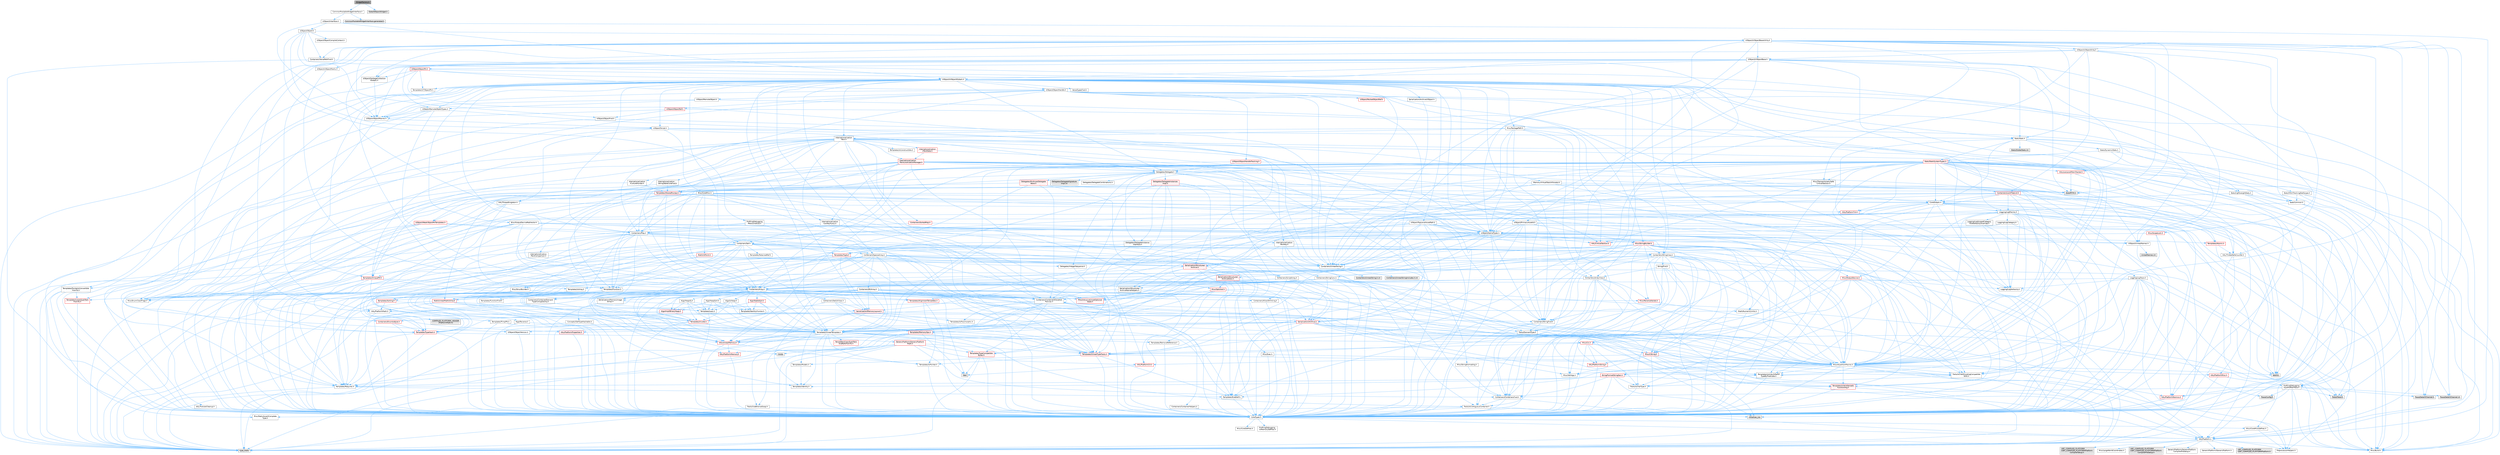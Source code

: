 digraph "WidgetFactory.h"
{
 // INTERACTIVE_SVG=YES
 // LATEX_PDF_SIZE
  bgcolor="transparent";
  edge [fontname=Helvetica,fontsize=10,labelfontname=Helvetica,labelfontsize=10];
  node [fontname=Helvetica,fontsize=10,shape=box,height=0.2,width=0.4];
  Node1 [id="Node000001",label="WidgetFactory.h",height=0.2,width=0.4,color="gray40", fillcolor="grey60", style="filled", fontcolor="black",tooltip=" "];
  Node1 -> Node2 [id="edge1_Node000001_Node000002",color="steelblue1",style="solid",tooltip=" "];
  Node2 [id="Node000002",label="CommonPoolableWidgetInterface.h",height=0.2,width=0.4,color="grey40", fillcolor="white", style="filled",URL="$dd/d35/CommonPoolableWidgetInterface_8h.html",tooltip=" "];
  Node2 -> Node3 [id="edge2_Node000002_Node000003",color="steelblue1",style="solid",tooltip=" "];
  Node3 [id="Node000003",label="UObject/Interface.h",height=0.2,width=0.4,color="grey40", fillcolor="white", style="filled",URL="$d7/d91/Interface_8h.html",tooltip=" "];
  Node3 -> Node4 [id="edge3_Node000003_Node000004",color="steelblue1",style="solid",tooltip=" "];
  Node4 [id="Node000004",label="HAL/Platform.h",height=0.2,width=0.4,color="grey40", fillcolor="white", style="filled",URL="$d9/dd0/Platform_8h.html",tooltip=" "];
  Node4 -> Node5 [id="edge4_Node000004_Node000005",color="steelblue1",style="solid",tooltip=" "];
  Node5 [id="Node000005",label="Misc/Build.h",height=0.2,width=0.4,color="grey40", fillcolor="white", style="filled",URL="$d3/dbb/Build_8h.html",tooltip=" "];
  Node4 -> Node6 [id="edge5_Node000004_Node000006",color="steelblue1",style="solid",tooltip=" "];
  Node6 [id="Node000006",label="Misc/LargeWorldCoordinates.h",height=0.2,width=0.4,color="grey40", fillcolor="white", style="filled",URL="$d2/dcb/LargeWorldCoordinates_8h.html",tooltip=" "];
  Node4 -> Node7 [id="edge6_Node000004_Node000007",color="steelblue1",style="solid",tooltip=" "];
  Node7 [id="Node000007",label="type_traits",height=0.2,width=0.4,color="grey60", fillcolor="#E0E0E0", style="filled",tooltip=" "];
  Node4 -> Node8 [id="edge7_Node000004_Node000008",color="steelblue1",style="solid",tooltip=" "];
  Node8 [id="Node000008",label="PreprocessorHelpers.h",height=0.2,width=0.4,color="grey40", fillcolor="white", style="filled",URL="$db/ddb/PreprocessorHelpers_8h.html",tooltip=" "];
  Node4 -> Node9 [id="edge8_Node000004_Node000009",color="steelblue1",style="solid",tooltip=" "];
  Node9 [id="Node000009",label="UBT_COMPILED_PLATFORM\l/UBT_COMPILED_PLATFORMPlatform\lCompilerPreSetup.h",height=0.2,width=0.4,color="grey60", fillcolor="#E0E0E0", style="filled",tooltip=" "];
  Node4 -> Node10 [id="edge9_Node000004_Node000010",color="steelblue1",style="solid",tooltip=" "];
  Node10 [id="Node000010",label="GenericPlatform/GenericPlatform\lCompilerPreSetup.h",height=0.2,width=0.4,color="grey40", fillcolor="white", style="filled",URL="$d9/dc8/GenericPlatformCompilerPreSetup_8h.html",tooltip=" "];
  Node4 -> Node11 [id="edge10_Node000004_Node000011",color="steelblue1",style="solid",tooltip=" "];
  Node11 [id="Node000011",label="GenericPlatform/GenericPlatform.h",height=0.2,width=0.4,color="grey40", fillcolor="white", style="filled",URL="$d6/d84/GenericPlatform_8h.html",tooltip=" "];
  Node4 -> Node12 [id="edge11_Node000004_Node000012",color="steelblue1",style="solid",tooltip=" "];
  Node12 [id="Node000012",label="UBT_COMPILED_PLATFORM\l/UBT_COMPILED_PLATFORMPlatform.h",height=0.2,width=0.4,color="grey60", fillcolor="#E0E0E0", style="filled",tooltip=" "];
  Node4 -> Node13 [id="edge12_Node000004_Node000013",color="steelblue1",style="solid",tooltip=" "];
  Node13 [id="Node000013",label="UBT_COMPILED_PLATFORM\l/UBT_COMPILED_PLATFORMPlatform\lCompilerSetup.h",height=0.2,width=0.4,color="grey60", fillcolor="#E0E0E0", style="filled",tooltip=" "];
  Node3 -> Node14 [id="edge13_Node000003_Node000014",color="steelblue1",style="solid",tooltip=" "];
  Node14 [id="Node000014",label="UObject/Object.h",height=0.2,width=0.4,color="grey40", fillcolor="white", style="filled",URL="$db/dbf/Object_8h.html",tooltip=" "];
  Node14 -> Node15 [id="edge14_Node000014_Node000015",color="steelblue1",style="solid",tooltip=" "];
  Node15 [id="Node000015",label="UObject/Script.h",height=0.2,width=0.4,color="grey40", fillcolor="white", style="filled",URL="$de/dc6/Script_8h.html",tooltip=" "];
  Node15 -> Node16 [id="edge15_Node000015_Node000016",color="steelblue1",style="solid",tooltip=" "];
  Node16 [id="Node000016",label="Delegates/Delegate.h",height=0.2,width=0.4,color="grey40", fillcolor="white", style="filled",URL="$d4/d80/Delegate_8h.html",tooltip=" "];
  Node16 -> Node17 [id="edge16_Node000016_Node000017",color="steelblue1",style="solid",tooltip=" "];
  Node17 [id="Node000017",label="CoreTypes.h",height=0.2,width=0.4,color="grey40", fillcolor="white", style="filled",URL="$dc/dec/CoreTypes_8h.html",tooltip=" "];
  Node17 -> Node4 [id="edge17_Node000017_Node000004",color="steelblue1",style="solid",tooltip=" "];
  Node17 -> Node18 [id="edge18_Node000017_Node000018",color="steelblue1",style="solid",tooltip=" "];
  Node18 [id="Node000018",label="ProfilingDebugging\l/UMemoryDefines.h",height=0.2,width=0.4,color="grey40", fillcolor="white", style="filled",URL="$d2/da2/UMemoryDefines_8h.html",tooltip=" "];
  Node17 -> Node19 [id="edge19_Node000017_Node000019",color="steelblue1",style="solid",tooltip=" "];
  Node19 [id="Node000019",label="Misc/CoreMiscDefines.h",height=0.2,width=0.4,color="grey40", fillcolor="white", style="filled",URL="$da/d38/CoreMiscDefines_8h.html",tooltip=" "];
  Node19 -> Node4 [id="edge20_Node000019_Node000004",color="steelblue1",style="solid",tooltip=" "];
  Node19 -> Node8 [id="edge21_Node000019_Node000008",color="steelblue1",style="solid",tooltip=" "];
  Node17 -> Node20 [id="edge22_Node000017_Node000020",color="steelblue1",style="solid",tooltip=" "];
  Node20 [id="Node000020",label="Misc/CoreDefines.h",height=0.2,width=0.4,color="grey40", fillcolor="white", style="filled",URL="$d3/dd2/CoreDefines_8h.html",tooltip=" "];
  Node16 -> Node21 [id="edge23_Node000016_Node000021",color="steelblue1",style="solid",tooltip=" "];
  Node21 [id="Node000021",label="Misc/AssertionMacros.h",height=0.2,width=0.4,color="grey40", fillcolor="white", style="filled",URL="$d0/dfa/AssertionMacros_8h.html",tooltip=" "];
  Node21 -> Node17 [id="edge24_Node000021_Node000017",color="steelblue1",style="solid",tooltip=" "];
  Node21 -> Node4 [id="edge25_Node000021_Node000004",color="steelblue1",style="solid",tooltip=" "];
  Node21 -> Node22 [id="edge26_Node000021_Node000022",color="steelblue1",style="solid",tooltip=" "];
  Node22 [id="Node000022",label="HAL/PlatformMisc.h",height=0.2,width=0.4,color="red", fillcolor="#FFF0F0", style="filled",URL="$d0/df5/PlatformMisc_8h.html",tooltip=" "];
  Node22 -> Node17 [id="edge27_Node000022_Node000017",color="steelblue1",style="solid",tooltip=" "];
  Node22 -> Node50 [id="edge28_Node000022_Node000050",color="steelblue1",style="solid",tooltip=" "];
  Node50 [id="Node000050",label="ProfilingDebugging\l/CpuProfilerTrace.h",height=0.2,width=0.4,color="grey40", fillcolor="white", style="filled",URL="$da/dcb/CpuProfilerTrace_8h.html",tooltip=" "];
  Node50 -> Node17 [id="edge29_Node000050_Node000017",color="steelblue1",style="solid",tooltip=" "];
  Node50 -> Node30 [id="edge30_Node000050_Node000030",color="steelblue1",style="solid",tooltip=" "];
  Node30 [id="Node000030",label="Containers/ContainersFwd.h",height=0.2,width=0.4,color="grey40", fillcolor="white", style="filled",URL="$d4/d0a/ContainersFwd_8h.html",tooltip=" "];
  Node30 -> Node4 [id="edge31_Node000030_Node000004",color="steelblue1",style="solid",tooltip=" "];
  Node30 -> Node17 [id="edge32_Node000030_Node000017",color="steelblue1",style="solid",tooltip=" "];
  Node30 -> Node27 [id="edge33_Node000030_Node000027",color="steelblue1",style="solid",tooltip=" "];
  Node27 [id="Node000027",label="Traits/IsContiguousContainer.h",height=0.2,width=0.4,color="grey40", fillcolor="white", style="filled",URL="$d5/d3c/IsContiguousContainer_8h.html",tooltip=" "];
  Node27 -> Node17 [id="edge34_Node000027_Node000017",color="steelblue1",style="solid",tooltip=" "];
  Node27 -> Node28 [id="edge35_Node000027_Node000028",color="steelblue1",style="solid",tooltip=" "];
  Node28 [id="Node000028",label="Misc/StaticAssertComplete\lType.h",height=0.2,width=0.4,color="grey40", fillcolor="white", style="filled",URL="$d5/d4e/StaticAssertCompleteType_8h.html",tooltip=" "];
  Node27 -> Node26 [id="edge36_Node000027_Node000026",color="steelblue1",style="solid",tooltip=" "];
  Node26 [id="Node000026",label="initializer_list",height=0.2,width=0.4,color="grey60", fillcolor="#E0E0E0", style="filled",tooltip=" "];
  Node50 -> Node51 [id="edge37_Node000050_Node000051",color="steelblue1",style="solid",tooltip=" "];
  Node51 [id="Node000051",label="HAL/PlatformAtomics.h",height=0.2,width=0.4,color="red", fillcolor="#FFF0F0", style="filled",URL="$d3/d36/PlatformAtomics_8h.html",tooltip=" "];
  Node51 -> Node17 [id="edge38_Node000051_Node000017",color="steelblue1",style="solid",tooltip=" "];
  Node50 -> Node8 [id="edge39_Node000050_Node000008",color="steelblue1",style="solid",tooltip=" "];
  Node50 -> Node5 [id="edge40_Node000050_Node000005",color="steelblue1",style="solid",tooltip=" "];
  Node50 -> Node54 [id="edge41_Node000050_Node000054",color="steelblue1",style="solid",tooltip=" "];
  Node54 [id="Node000054",label="Trace/Config.h",height=0.2,width=0.4,color="grey60", fillcolor="#E0E0E0", style="filled",tooltip=" "];
  Node50 -> Node55 [id="edge42_Node000050_Node000055",color="steelblue1",style="solid",tooltip=" "];
  Node55 [id="Node000055",label="Trace/Detail/Channel.h",height=0.2,width=0.4,color="grey60", fillcolor="#E0E0E0", style="filled",tooltip=" "];
  Node50 -> Node56 [id="edge43_Node000050_Node000056",color="steelblue1",style="solid",tooltip=" "];
  Node56 [id="Node000056",label="Trace/Detail/Channel.inl",height=0.2,width=0.4,color="grey60", fillcolor="#E0E0E0", style="filled",tooltip=" "];
  Node50 -> Node57 [id="edge44_Node000050_Node000057",color="steelblue1",style="solid",tooltip=" "];
  Node57 [id="Node000057",label="Trace/Trace.h",height=0.2,width=0.4,color="grey60", fillcolor="#E0E0E0", style="filled",tooltip=" "];
  Node21 -> Node8 [id="edge45_Node000021_Node000008",color="steelblue1",style="solid",tooltip=" "];
  Node21 -> Node58 [id="edge46_Node000021_Node000058",color="steelblue1",style="solid",tooltip=" "];
  Node58 [id="Node000058",label="Templates/EnableIf.h",height=0.2,width=0.4,color="grey40", fillcolor="white", style="filled",URL="$d7/d60/EnableIf_8h.html",tooltip=" "];
  Node58 -> Node17 [id="edge47_Node000058_Node000017",color="steelblue1",style="solid",tooltip=" "];
  Node21 -> Node59 [id="edge48_Node000021_Node000059",color="steelblue1",style="solid",tooltip=" "];
  Node59 [id="Node000059",label="Templates/IsArrayOrRefOf\lTypeByPredicate.h",height=0.2,width=0.4,color="grey40", fillcolor="white", style="filled",URL="$d6/da1/IsArrayOrRefOfTypeByPredicate_8h.html",tooltip=" "];
  Node59 -> Node17 [id="edge49_Node000059_Node000017",color="steelblue1",style="solid",tooltip=" "];
  Node21 -> Node60 [id="edge50_Node000021_Node000060",color="steelblue1",style="solid",tooltip=" "];
  Node60 [id="Node000060",label="Templates/IsValidVariadic\lFunctionArg.h",height=0.2,width=0.4,color="red", fillcolor="#FFF0F0", style="filled",URL="$d0/dc8/IsValidVariadicFunctionArg_8h.html",tooltip=" "];
  Node60 -> Node17 [id="edge51_Node000060_Node000017",color="steelblue1",style="solid",tooltip=" "];
  Node60 -> Node7 [id="edge52_Node000060_Node000007",color="steelblue1",style="solid",tooltip=" "];
  Node21 -> Node62 [id="edge53_Node000021_Node000062",color="steelblue1",style="solid",tooltip=" "];
  Node62 [id="Node000062",label="Traits/IsCharEncodingCompatible\lWith.h",height=0.2,width=0.4,color="grey40", fillcolor="white", style="filled",URL="$df/dd1/IsCharEncodingCompatibleWith_8h.html",tooltip=" "];
  Node62 -> Node7 [id="edge54_Node000062_Node000007",color="steelblue1",style="solid",tooltip=" "];
  Node62 -> Node63 [id="edge55_Node000062_Node000063",color="steelblue1",style="solid",tooltip=" "];
  Node63 [id="Node000063",label="Traits/IsCharType.h",height=0.2,width=0.4,color="grey40", fillcolor="white", style="filled",URL="$db/d51/IsCharType_8h.html",tooltip=" "];
  Node63 -> Node17 [id="edge56_Node000063_Node000017",color="steelblue1",style="solid",tooltip=" "];
  Node21 -> Node64 [id="edge57_Node000021_Node000064",color="steelblue1",style="solid",tooltip=" "];
  Node64 [id="Node000064",label="Misc/VarArgs.h",height=0.2,width=0.4,color="grey40", fillcolor="white", style="filled",URL="$d5/d6f/VarArgs_8h.html",tooltip=" "];
  Node64 -> Node17 [id="edge58_Node000064_Node000017",color="steelblue1",style="solid",tooltip=" "];
  Node21 -> Node65 [id="edge59_Node000021_Node000065",color="steelblue1",style="solid",tooltip=" "];
  Node65 [id="Node000065",label="String/FormatStringSan.h",height=0.2,width=0.4,color="red", fillcolor="#FFF0F0", style="filled",URL="$d3/d8b/FormatStringSan_8h.html",tooltip=" "];
  Node65 -> Node7 [id="edge60_Node000065_Node000007",color="steelblue1",style="solid",tooltip=" "];
  Node65 -> Node17 [id="edge61_Node000065_Node000017",color="steelblue1",style="solid",tooltip=" "];
  Node65 -> Node66 [id="edge62_Node000065_Node000066",color="steelblue1",style="solid",tooltip=" "];
  Node66 [id="Node000066",label="Templates/Requires.h",height=0.2,width=0.4,color="grey40", fillcolor="white", style="filled",URL="$dc/d96/Requires_8h.html",tooltip=" "];
  Node66 -> Node58 [id="edge63_Node000066_Node000058",color="steelblue1",style="solid",tooltip=" "];
  Node66 -> Node7 [id="edge64_Node000066_Node000007",color="steelblue1",style="solid",tooltip=" "];
  Node65 -> Node67 [id="edge65_Node000065_Node000067",color="steelblue1",style="solid",tooltip=" "];
  Node67 [id="Node000067",label="Templates/Identity.h",height=0.2,width=0.4,color="grey40", fillcolor="white", style="filled",URL="$d0/dd5/Identity_8h.html",tooltip=" "];
  Node65 -> Node60 [id="edge66_Node000065_Node000060",color="steelblue1",style="solid",tooltip=" "];
  Node65 -> Node63 [id="edge67_Node000065_Node000063",color="steelblue1",style="solid",tooltip=" "];
  Node65 -> Node30 [id="edge68_Node000065_Node000030",color="steelblue1",style="solid",tooltip=" "];
  Node21 -> Node71 [id="edge69_Node000021_Node000071",color="steelblue1",style="solid",tooltip=" "];
  Node71 [id="Node000071",label="atomic",height=0.2,width=0.4,color="grey60", fillcolor="#E0E0E0", style="filled",tooltip=" "];
  Node16 -> Node72 [id="edge70_Node000016_Node000072",color="steelblue1",style="solid",tooltip=" "];
  Node72 [id="Node000072",label="UObject/NameTypes.h",height=0.2,width=0.4,color="grey40", fillcolor="white", style="filled",URL="$d6/d35/NameTypes_8h.html",tooltip=" "];
  Node72 -> Node17 [id="edge71_Node000072_Node000017",color="steelblue1",style="solid",tooltip=" "];
  Node72 -> Node21 [id="edge72_Node000072_Node000021",color="steelblue1",style="solid",tooltip=" "];
  Node72 -> Node73 [id="edge73_Node000072_Node000073",color="steelblue1",style="solid",tooltip=" "];
  Node73 [id="Node000073",label="HAL/UnrealMemory.h",height=0.2,width=0.4,color="red", fillcolor="#FFF0F0", style="filled",URL="$d9/d96/UnrealMemory_8h.html",tooltip=" "];
  Node73 -> Node17 [id="edge74_Node000073_Node000017",color="steelblue1",style="solid",tooltip=" "];
  Node73 -> Node90 [id="edge75_Node000073_Node000090",color="steelblue1",style="solid",tooltip=" "];
  Node90 [id="Node000090",label="HAL/PlatformMemory.h",height=0.2,width=0.4,color="red", fillcolor="#FFF0F0", style="filled",URL="$de/d68/PlatformMemory_8h.html",tooltip=" "];
  Node90 -> Node17 [id="edge76_Node000090_Node000017",color="steelblue1",style="solid",tooltip=" "];
  Node73 -> Node93 [id="edge77_Node000073_Node000093",color="steelblue1",style="solid",tooltip=" "];
  Node93 [id="Node000093",label="Templates/IsPointer.h",height=0.2,width=0.4,color="grey40", fillcolor="white", style="filled",URL="$d7/d05/IsPointer_8h.html",tooltip=" "];
  Node93 -> Node17 [id="edge78_Node000093_Node000017",color="steelblue1",style="solid",tooltip=" "];
  Node72 -> Node94 [id="edge79_Node000072_Node000094",color="steelblue1",style="solid",tooltip=" "];
  Node94 [id="Node000094",label="Templates/UnrealTypeTraits.h",height=0.2,width=0.4,color="red", fillcolor="#FFF0F0", style="filled",URL="$d2/d2d/UnrealTypeTraits_8h.html",tooltip=" "];
  Node94 -> Node17 [id="edge80_Node000094_Node000017",color="steelblue1",style="solid",tooltip=" "];
  Node94 -> Node93 [id="edge81_Node000094_Node000093",color="steelblue1",style="solid",tooltip=" "];
  Node94 -> Node21 [id="edge82_Node000094_Node000021",color="steelblue1",style="solid",tooltip=" "];
  Node94 -> Node58 [id="edge83_Node000094_Node000058",color="steelblue1",style="solid",tooltip=" "];
  Node94 -> Node96 [id="edge84_Node000094_Node000096",color="steelblue1",style="solid",tooltip=" "];
  Node96 [id="Node000096",label="Templates/Models.h",height=0.2,width=0.4,color="grey40", fillcolor="white", style="filled",URL="$d3/d0c/Models_8h.html",tooltip=" "];
  Node96 -> Node67 [id="edge85_Node000096_Node000067",color="steelblue1",style="solid",tooltip=" "];
  Node72 -> Node99 [id="edge86_Node000072_Node000099",color="steelblue1",style="solid",tooltip=" "];
  Node99 [id="Node000099",label="Templates/UnrealTemplate.h",height=0.2,width=0.4,color="grey40", fillcolor="white", style="filled",URL="$d4/d24/UnrealTemplate_8h.html",tooltip=" "];
  Node99 -> Node17 [id="edge87_Node000099_Node000017",color="steelblue1",style="solid",tooltip=" "];
  Node99 -> Node93 [id="edge88_Node000099_Node000093",color="steelblue1",style="solid",tooltip=" "];
  Node99 -> Node73 [id="edge89_Node000099_Node000073",color="steelblue1",style="solid",tooltip=" "];
  Node99 -> Node100 [id="edge90_Node000099_Node000100",color="steelblue1",style="solid",tooltip=" "];
  Node100 [id="Node000100",label="Templates/CopyQualifiers\lAndRefsFromTo.h",height=0.2,width=0.4,color="red", fillcolor="#FFF0F0", style="filled",URL="$d3/db3/CopyQualifiersAndRefsFromTo_8h.html",tooltip=" "];
  Node99 -> Node94 [id="edge91_Node000099_Node000094",color="steelblue1",style="solid",tooltip=" "];
  Node99 -> Node102 [id="edge92_Node000099_Node000102",color="steelblue1",style="solid",tooltip=" "];
  Node102 [id="Node000102",label="Templates/RemoveReference.h",height=0.2,width=0.4,color="grey40", fillcolor="white", style="filled",URL="$da/dbe/RemoveReference_8h.html",tooltip=" "];
  Node102 -> Node17 [id="edge93_Node000102_Node000017",color="steelblue1",style="solid",tooltip=" "];
  Node99 -> Node66 [id="edge94_Node000099_Node000066",color="steelblue1",style="solid",tooltip=" "];
  Node99 -> Node103 [id="edge95_Node000099_Node000103",color="steelblue1",style="solid",tooltip=" "];
  Node103 [id="Node000103",label="Templates/TypeCompatible\lBytes.h",height=0.2,width=0.4,color="red", fillcolor="#FFF0F0", style="filled",URL="$df/d0a/TypeCompatibleBytes_8h.html",tooltip=" "];
  Node103 -> Node17 [id="edge96_Node000103_Node000017",color="steelblue1",style="solid",tooltip=" "];
  Node103 -> Node35 [id="edge97_Node000103_Node000035",color="steelblue1",style="solid",tooltip=" "];
  Node35 [id="Node000035",label="new",height=0.2,width=0.4,color="grey60", fillcolor="#E0E0E0", style="filled",tooltip=" "];
  Node103 -> Node7 [id="edge98_Node000103_Node000007",color="steelblue1",style="solid",tooltip=" "];
  Node99 -> Node67 [id="edge99_Node000099_Node000067",color="steelblue1",style="solid",tooltip=" "];
  Node99 -> Node27 [id="edge100_Node000099_Node000027",color="steelblue1",style="solid",tooltip=" "];
  Node99 -> Node104 [id="edge101_Node000099_Node000104",color="steelblue1",style="solid",tooltip=" "];
  Node104 [id="Node000104",label="Traits/UseBitwiseSwap.h",height=0.2,width=0.4,color="grey40", fillcolor="white", style="filled",URL="$db/df3/UseBitwiseSwap_8h.html",tooltip=" "];
  Node104 -> Node17 [id="edge102_Node000104_Node000017",color="steelblue1",style="solid",tooltip=" "];
  Node104 -> Node7 [id="edge103_Node000104_Node000007",color="steelblue1",style="solid",tooltip=" "];
  Node99 -> Node7 [id="edge104_Node000099_Node000007",color="steelblue1",style="solid",tooltip=" "];
  Node72 -> Node105 [id="edge105_Node000072_Node000105",color="steelblue1",style="solid",tooltip=" "];
  Node105 [id="Node000105",label="Containers/UnrealString.h",height=0.2,width=0.4,color="grey40", fillcolor="white", style="filled",URL="$d5/dba/UnrealString_8h.html",tooltip=" "];
  Node105 -> Node106 [id="edge106_Node000105_Node000106",color="steelblue1",style="solid",tooltip=" "];
  Node106 [id="Node000106",label="Containers/UnrealStringIncludes.h.inl",height=0.2,width=0.4,color="grey60", fillcolor="#E0E0E0", style="filled",tooltip=" "];
  Node105 -> Node107 [id="edge107_Node000105_Node000107",color="steelblue1",style="solid",tooltip=" "];
  Node107 [id="Node000107",label="Containers/UnrealString.h.inl",height=0.2,width=0.4,color="grey60", fillcolor="#E0E0E0", style="filled",tooltip=" "];
  Node105 -> Node108 [id="edge108_Node000105_Node000108",color="steelblue1",style="solid",tooltip=" "];
  Node108 [id="Node000108",label="Misc/StringFormatArg.h",height=0.2,width=0.4,color="grey40", fillcolor="white", style="filled",URL="$d2/d16/StringFormatArg_8h.html",tooltip=" "];
  Node108 -> Node30 [id="edge109_Node000108_Node000030",color="steelblue1",style="solid",tooltip=" "];
  Node72 -> Node109 [id="edge110_Node000072_Node000109",color="steelblue1",style="solid",tooltip=" "];
  Node109 [id="Node000109",label="HAL/CriticalSection.h",height=0.2,width=0.4,color="red", fillcolor="#FFF0F0", style="filled",URL="$d6/d90/CriticalSection_8h.html",tooltip=" "];
  Node72 -> Node112 [id="edge111_Node000072_Node000112",color="steelblue1",style="solid",tooltip=" "];
  Node112 [id="Node000112",label="Containers/StringConv.h",height=0.2,width=0.4,color="grey40", fillcolor="white", style="filled",URL="$d3/ddf/StringConv_8h.html",tooltip=" "];
  Node112 -> Node17 [id="edge112_Node000112_Node000017",color="steelblue1",style="solid",tooltip=" "];
  Node112 -> Node21 [id="edge113_Node000112_Node000021",color="steelblue1",style="solid",tooltip=" "];
  Node112 -> Node113 [id="edge114_Node000112_Node000113",color="steelblue1",style="solid",tooltip=" "];
  Node113 [id="Node000113",label="Containers/ContainerAllocation\lPolicies.h",height=0.2,width=0.4,color="grey40", fillcolor="white", style="filled",URL="$d7/dff/ContainerAllocationPolicies_8h.html",tooltip=" "];
  Node113 -> Node17 [id="edge115_Node000113_Node000017",color="steelblue1",style="solid",tooltip=" "];
  Node113 -> Node114 [id="edge116_Node000113_Node000114",color="steelblue1",style="solid",tooltip=" "];
  Node114 [id="Node000114",label="Containers/ContainerHelpers.h",height=0.2,width=0.4,color="grey40", fillcolor="white", style="filled",URL="$d7/d33/ContainerHelpers_8h.html",tooltip=" "];
  Node114 -> Node17 [id="edge117_Node000114_Node000017",color="steelblue1",style="solid",tooltip=" "];
  Node113 -> Node113 [id="edge118_Node000113_Node000113",color="steelblue1",style="solid",tooltip=" "];
  Node113 -> Node115 [id="edge119_Node000113_Node000115",color="steelblue1",style="solid",tooltip=" "];
  Node115 [id="Node000115",label="HAL/PlatformMath.h",height=0.2,width=0.4,color="grey40", fillcolor="white", style="filled",URL="$dc/d53/PlatformMath_8h.html",tooltip=" "];
  Node115 -> Node17 [id="edge120_Node000115_Node000017",color="steelblue1",style="solid",tooltip=" "];
  Node115 -> Node116 [id="edge121_Node000115_Node000116",color="steelblue1",style="solid",tooltip=" "];
  Node116 [id="Node000116",label="GenericPlatform/GenericPlatform\lMath.h",height=0.2,width=0.4,color="red", fillcolor="#FFF0F0", style="filled",URL="$d5/d79/GenericPlatformMath_8h.html",tooltip=" "];
  Node116 -> Node17 [id="edge122_Node000116_Node000017",color="steelblue1",style="solid",tooltip=" "];
  Node116 -> Node30 [id="edge123_Node000116_Node000030",color="steelblue1",style="solid",tooltip=" "];
  Node116 -> Node34 [id="edge124_Node000116_Node000034",color="steelblue1",style="solid",tooltip=" "];
  Node34 [id="Node000034",label="HAL/PlatformCrt.h",height=0.2,width=0.4,color="red", fillcolor="#FFF0F0", style="filled",URL="$d8/d75/PlatformCrt_8h.html",tooltip=" "];
  Node34 -> Node35 [id="edge125_Node000034_Node000035",color="steelblue1",style="solid",tooltip=" "];
  Node116 -> Node94 [id="edge126_Node000116_Node000094",color="steelblue1",style="solid",tooltip=" "];
  Node116 -> Node66 [id="edge127_Node000116_Node000066",color="steelblue1",style="solid",tooltip=" "];
  Node116 -> Node103 [id="edge128_Node000116_Node000103",color="steelblue1",style="solid",tooltip=" "];
  Node116 -> Node121 [id="edge129_Node000116_Node000121",color="steelblue1",style="solid",tooltip=" "];
  Node121 [id="Node000121",label="limits",height=0.2,width=0.4,color="grey60", fillcolor="#E0E0E0", style="filled",tooltip=" "];
  Node116 -> Node7 [id="edge130_Node000116_Node000007",color="steelblue1",style="solid",tooltip=" "];
  Node115 -> Node122 [id="edge131_Node000115_Node000122",color="steelblue1",style="solid",tooltip=" "];
  Node122 [id="Node000122",label="COMPILED_PLATFORM_HEADER\l(PlatformMath.h)",height=0.2,width=0.4,color="grey60", fillcolor="#E0E0E0", style="filled",tooltip=" "];
  Node113 -> Node73 [id="edge132_Node000113_Node000073",color="steelblue1",style="solid",tooltip=" "];
  Node113 -> Node44 [id="edge133_Node000113_Node000044",color="steelblue1",style="solid",tooltip=" "];
  Node44 [id="Node000044",label="Math/NumericLimits.h",height=0.2,width=0.4,color="grey40", fillcolor="white", style="filled",URL="$df/d1b/NumericLimits_8h.html",tooltip=" "];
  Node44 -> Node17 [id="edge134_Node000044_Node000017",color="steelblue1",style="solid",tooltip=" "];
  Node113 -> Node21 [id="edge135_Node000113_Node000021",color="steelblue1",style="solid",tooltip=" "];
  Node113 -> Node123 [id="edge136_Node000113_Node000123",color="steelblue1",style="solid",tooltip=" "];
  Node123 [id="Node000123",label="Templates/IsPolymorphic.h",height=0.2,width=0.4,color="grey40", fillcolor="white", style="filled",URL="$dc/d20/IsPolymorphic_8h.html",tooltip=" "];
  Node113 -> Node124 [id="edge137_Node000113_Node000124",color="steelblue1",style="solid",tooltip=" "];
  Node124 [id="Node000124",label="Templates/MemoryOps.h",height=0.2,width=0.4,color="red", fillcolor="#FFF0F0", style="filled",URL="$db/dea/MemoryOps_8h.html",tooltip=" "];
  Node124 -> Node17 [id="edge138_Node000124_Node000017",color="steelblue1",style="solid",tooltip=" "];
  Node124 -> Node73 [id="edge139_Node000124_Node000073",color="steelblue1",style="solid",tooltip=" "];
  Node124 -> Node66 [id="edge140_Node000124_Node000066",color="steelblue1",style="solid",tooltip=" "];
  Node124 -> Node94 [id="edge141_Node000124_Node000094",color="steelblue1",style="solid",tooltip=" "];
  Node124 -> Node104 [id="edge142_Node000124_Node000104",color="steelblue1",style="solid",tooltip=" "];
  Node124 -> Node35 [id="edge143_Node000124_Node000035",color="steelblue1",style="solid",tooltip=" "];
  Node124 -> Node7 [id="edge144_Node000124_Node000007",color="steelblue1",style="solid",tooltip=" "];
  Node113 -> Node103 [id="edge145_Node000113_Node000103",color="steelblue1",style="solid",tooltip=" "];
  Node113 -> Node7 [id="edge146_Node000113_Node000007",color="steelblue1",style="solid",tooltip=" "];
  Node112 -> Node125 [id="edge147_Node000112_Node000125",color="steelblue1",style="solid",tooltip=" "];
  Node125 [id="Node000125",label="Containers/Array.h",height=0.2,width=0.4,color="grey40", fillcolor="white", style="filled",URL="$df/dd0/Array_8h.html",tooltip=" "];
  Node125 -> Node17 [id="edge148_Node000125_Node000017",color="steelblue1",style="solid",tooltip=" "];
  Node125 -> Node21 [id="edge149_Node000125_Node000021",color="steelblue1",style="solid",tooltip=" "];
  Node125 -> Node126 [id="edge150_Node000125_Node000126",color="steelblue1",style="solid",tooltip=" "];
  Node126 [id="Node000126",label="Misc/IntrusiveUnsetOptional\lState.h",height=0.2,width=0.4,color="red", fillcolor="#FFF0F0", style="filled",URL="$d2/d0a/IntrusiveUnsetOptionalState_8h.html",tooltip=" "];
  Node125 -> Node128 [id="edge151_Node000125_Node000128",color="steelblue1",style="solid",tooltip=" "];
  Node128 [id="Node000128",label="Misc/ReverseIterate.h",height=0.2,width=0.4,color="red", fillcolor="#FFF0F0", style="filled",URL="$db/de3/ReverseIterate_8h.html",tooltip=" "];
  Node128 -> Node4 [id="edge152_Node000128_Node000004",color="steelblue1",style="solid",tooltip=" "];
  Node125 -> Node73 [id="edge153_Node000125_Node000073",color="steelblue1",style="solid",tooltip=" "];
  Node125 -> Node94 [id="edge154_Node000125_Node000094",color="steelblue1",style="solid",tooltip=" "];
  Node125 -> Node99 [id="edge155_Node000125_Node000099",color="steelblue1",style="solid",tooltip=" "];
  Node125 -> Node130 [id="edge156_Node000125_Node000130",color="steelblue1",style="solid",tooltip=" "];
  Node130 [id="Node000130",label="Containers/AllowShrinking.h",height=0.2,width=0.4,color="grey40", fillcolor="white", style="filled",URL="$d7/d1a/AllowShrinking_8h.html",tooltip=" "];
  Node130 -> Node17 [id="edge157_Node000130_Node000017",color="steelblue1",style="solid",tooltip=" "];
  Node125 -> Node113 [id="edge158_Node000125_Node000113",color="steelblue1",style="solid",tooltip=" "];
  Node125 -> Node131 [id="edge159_Node000125_Node000131",color="steelblue1",style="solid",tooltip=" "];
  Node131 [id="Node000131",label="Containers/ContainerElement\lTypeCompatibility.h",height=0.2,width=0.4,color="grey40", fillcolor="white", style="filled",URL="$df/ddf/ContainerElementTypeCompatibility_8h.html",tooltip=" "];
  Node131 -> Node17 [id="edge160_Node000131_Node000017",color="steelblue1",style="solid",tooltip=" "];
  Node131 -> Node94 [id="edge161_Node000131_Node000094",color="steelblue1",style="solid",tooltip=" "];
  Node125 -> Node132 [id="edge162_Node000125_Node000132",color="steelblue1",style="solid",tooltip=" "];
  Node132 [id="Node000132",label="Serialization/Archive.h",height=0.2,width=0.4,color="red", fillcolor="#FFF0F0", style="filled",URL="$d7/d3b/Archive_8h.html",tooltip=" "];
  Node132 -> Node17 [id="edge163_Node000132_Node000017",color="steelblue1",style="solid",tooltip=" "];
  Node132 -> Node133 [id="edge164_Node000132_Node000133",color="steelblue1",style="solid",tooltip=" "];
  Node133 [id="Node000133",label="HAL/PlatformProperties.h",height=0.2,width=0.4,color="red", fillcolor="#FFF0F0", style="filled",URL="$d9/db0/PlatformProperties_8h.html",tooltip=" "];
  Node133 -> Node17 [id="edge165_Node000133_Node000017",color="steelblue1",style="solid",tooltip=" "];
  Node132 -> Node21 [id="edge166_Node000132_Node000021",color="steelblue1",style="solid",tooltip=" "];
  Node132 -> Node5 [id="edge167_Node000132_Node000005",color="steelblue1",style="solid",tooltip=" "];
  Node132 -> Node64 [id="edge168_Node000132_Node000064",color="steelblue1",style="solid",tooltip=" "];
  Node132 -> Node58 [id="edge169_Node000132_Node000058",color="steelblue1",style="solid",tooltip=" "];
  Node132 -> Node59 [id="edge170_Node000132_Node000059",color="steelblue1",style="solid",tooltip=" "];
  Node132 -> Node60 [id="edge171_Node000132_Node000060",color="steelblue1",style="solid",tooltip=" "];
  Node132 -> Node99 [id="edge172_Node000132_Node000099",color="steelblue1",style="solid",tooltip=" "];
  Node132 -> Node62 [id="edge173_Node000132_Node000062",color="steelblue1",style="solid",tooltip=" "];
  Node132 -> Node141 [id="edge174_Node000132_Node000141",color="steelblue1",style="solid",tooltip=" "];
  Node141 [id="Node000141",label="UObject/ObjectVersion.h",height=0.2,width=0.4,color="grey40", fillcolor="white", style="filled",URL="$da/d63/ObjectVersion_8h.html",tooltip=" "];
  Node141 -> Node17 [id="edge175_Node000141_Node000017",color="steelblue1",style="solid",tooltip=" "];
  Node125 -> Node142 [id="edge176_Node000125_Node000142",color="steelblue1",style="solid",tooltip=" "];
  Node142 [id="Node000142",label="Serialization/MemoryImage\lWriter.h",height=0.2,width=0.4,color="grey40", fillcolor="white", style="filled",URL="$d0/d08/MemoryImageWriter_8h.html",tooltip=" "];
  Node142 -> Node17 [id="edge177_Node000142_Node000017",color="steelblue1",style="solid",tooltip=" "];
  Node142 -> Node143 [id="edge178_Node000142_Node000143",color="steelblue1",style="solid",tooltip=" "];
  Node143 [id="Node000143",label="Serialization/MemoryLayout.h",height=0.2,width=0.4,color="red", fillcolor="#FFF0F0", style="filled",URL="$d7/d66/MemoryLayout_8h.html",tooltip=" "];
  Node143 -> Node146 [id="edge179_Node000143_Node000146",color="steelblue1",style="solid",tooltip=" "];
  Node146 [id="Node000146",label="Containers/EnumAsByte.h",height=0.2,width=0.4,color="red", fillcolor="#FFF0F0", style="filled",URL="$d6/d9a/EnumAsByte_8h.html",tooltip=" "];
  Node146 -> Node17 [id="edge180_Node000146_Node000017",color="steelblue1",style="solid",tooltip=" "];
  Node146 -> Node147 [id="edge181_Node000146_Node000147",color="steelblue1",style="solid",tooltip=" "];
  Node147 [id="Node000147",label="Templates/TypeHash.h",height=0.2,width=0.4,color="red", fillcolor="#FFF0F0", style="filled",URL="$d1/d62/TypeHash_8h.html",tooltip=" "];
  Node147 -> Node17 [id="edge182_Node000147_Node000017",color="steelblue1",style="solid",tooltip=" "];
  Node147 -> Node66 [id="edge183_Node000147_Node000066",color="steelblue1",style="solid",tooltip=" "];
  Node147 -> Node148 [id="edge184_Node000147_Node000148",color="steelblue1",style="solid",tooltip=" "];
  Node148 [id="Node000148",label="Misc/Crc.h",height=0.2,width=0.4,color="red", fillcolor="#FFF0F0", style="filled",URL="$d4/dd2/Crc_8h.html",tooltip=" "];
  Node148 -> Node17 [id="edge185_Node000148_Node000017",color="steelblue1",style="solid",tooltip=" "];
  Node148 -> Node75 [id="edge186_Node000148_Node000075",color="steelblue1",style="solid",tooltip=" "];
  Node75 [id="Node000075",label="HAL/PlatformString.h",height=0.2,width=0.4,color="red", fillcolor="#FFF0F0", style="filled",URL="$db/db5/PlatformString_8h.html",tooltip=" "];
  Node75 -> Node17 [id="edge187_Node000075_Node000017",color="steelblue1",style="solid",tooltip=" "];
  Node148 -> Node21 [id="edge188_Node000148_Node000021",color="steelblue1",style="solid",tooltip=" "];
  Node148 -> Node149 [id="edge189_Node000148_Node000149",color="steelblue1",style="solid",tooltip=" "];
  Node149 [id="Node000149",label="Misc/CString.h",height=0.2,width=0.4,color="red", fillcolor="#FFF0F0", style="filled",URL="$d2/d49/CString_8h.html",tooltip=" "];
  Node149 -> Node17 [id="edge190_Node000149_Node000017",color="steelblue1",style="solid",tooltip=" "];
  Node149 -> Node34 [id="edge191_Node000149_Node000034",color="steelblue1",style="solid",tooltip=" "];
  Node149 -> Node75 [id="edge192_Node000149_Node000075",color="steelblue1",style="solid",tooltip=" "];
  Node149 -> Node21 [id="edge193_Node000149_Node000021",color="steelblue1",style="solid",tooltip=" "];
  Node149 -> Node64 [id="edge194_Node000149_Node000064",color="steelblue1",style="solid",tooltip=" "];
  Node149 -> Node59 [id="edge195_Node000149_Node000059",color="steelblue1",style="solid",tooltip=" "];
  Node149 -> Node60 [id="edge196_Node000149_Node000060",color="steelblue1",style="solid",tooltip=" "];
  Node149 -> Node62 [id="edge197_Node000149_Node000062",color="steelblue1",style="solid",tooltip=" "];
  Node148 -> Node94 [id="edge198_Node000148_Node000094",color="steelblue1",style="solid",tooltip=" "];
  Node148 -> Node63 [id="edge199_Node000148_Node000063",color="steelblue1",style="solid",tooltip=" "];
  Node147 -> Node7 [id="edge200_Node000147_Node000007",color="steelblue1",style="solid",tooltip=" "];
  Node143 -> Node24 [id="edge201_Node000143_Node000024",color="steelblue1",style="solid",tooltip=" "];
  Node24 [id="Node000024",label="Containers/StringFwd.h",height=0.2,width=0.4,color="grey40", fillcolor="white", style="filled",URL="$df/d37/StringFwd_8h.html",tooltip=" "];
  Node24 -> Node17 [id="edge202_Node000024_Node000017",color="steelblue1",style="solid",tooltip=" "];
  Node24 -> Node25 [id="edge203_Node000024_Node000025",color="steelblue1",style="solid",tooltip=" "];
  Node25 [id="Node000025",label="Traits/ElementType.h",height=0.2,width=0.4,color="grey40", fillcolor="white", style="filled",URL="$d5/d4f/ElementType_8h.html",tooltip=" "];
  Node25 -> Node4 [id="edge204_Node000025_Node000004",color="steelblue1",style="solid",tooltip=" "];
  Node25 -> Node26 [id="edge205_Node000025_Node000026",color="steelblue1",style="solid",tooltip=" "];
  Node25 -> Node7 [id="edge206_Node000025_Node000007",color="steelblue1",style="solid",tooltip=" "];
  Node24 -> Node27 [id="edge207_Node000024_Node000027",color="steelblue1",style="solid",tooltip=" "];
  Node143 -> Node73 [id="edge208_Node000143_Node000073",color="steelblue1",style="solid",tooltip=" "];
  Node143 -> Node58 [id="edge209_Node000143_Node000058",color="steelblue1",style="solid",tooltip=" "];
  Node143 -> Node123 [id="edge210_Node000143_Node000123",color="steelblue1",style="solid",tooltip=" "];
  Node143 -> Node96 [id="edge211_Node000143_Node000096",color="steelblue1",style="solid",tooltip=" "];
  Node143 -> Node99 [id="edge212_Node000143_Node000099",color="steelblue1",style="solid",tooltip=" "];
  Node125 -> Node156 [id="edge213_Node000125_Node000156",color="steelblue1",style="solid",tooltip=" "];
  Node156 [id="Node000156",label="Algo/Heapify.h",height=0.2,width=0.4,color="grey40", fillcolor="white", style="filled",URL="$d0/d2a/Heapify_8h.html",tooltip=" "];
  Node156 -> Node157 [id="edge214_Node000156_Node000157",color="steelblue1",style="solid",tooltip=" "];
  Node157 [id="Node000157",label="Algo/Impl/BinaryHeap.h",height=0.2,width=0.4,color="red", fillcolor="#FFF0F0", style="filled",URL="$d7/da3/Algo_2Impl_2BinaryHeap_8h.html",tooltip=" "];
  Node157 -> Node158 [id="edge215_Node000157_Node000158",color="steelblue1",style="solid",tooltip=" "];
  Node158 [id="Node000158",label="Templates/Invoke.h",height=0.2,width=0.4,color="red", fillcolor="#FFF0F0", style="filled",URL="$d7/deb/Invoke_8h.html",tooltip=" "];
  Node158 -> Node17 [id="edge216_Node000158_Node000017",color="steelblue1",style="solid",tooltip=" "];
  Node158 -> Node99 [id="edge217_Node000158_Node000099",color="steelblue1",style="solid",tooltip=" "];
  Node158 -> Node7 [id="edge218_Node000158_Node000007",color="steelblue1",style="solid",tooltip=" "];
  Node157 -> Node7 [id="edge219_Node000157_Node000007",color="steelblue1",style="solid",tooltip=" "];
  Node156 -> Node162 [id="edge220_Node000156_Node000162",color="steelblue1",style="solid",tooltip=" "];
  Node162 [id="Node000162",label="Templates/IdentityFunctor.h",height=0.2,width=0.4,color="grey40", fillcolor="white", style="filled",URL="$d7/d2e/IdentityFunctor_8h.html",tooltip=" "];
  Node162 -> Node4 [id="edge221_Node000162_Node000004",color="steelblue1",style="solid",tooltip=" "];
  Node156 -> Node158 [id="edge222_Node000156_Node000158",color="steelblue1",style="solid",tooltip=" "];
  Node156 -> Node163 [id="edge223_Node000156_Node000163",color="steelblue1",style="solid",tooltip=" "];
  Node163 [id="Node000163",label="Templates/Less.h",height=0.2,width=0.4,color="grey40", fillcolor="white", style="filled",URL="$de/dc8/Less_8h.html",tooltip=" "];
  Node163 -> Node17 [id="edge224_Node000163_Node000017",color="steelblue1",style="solid",tooltip=" "];
  Node163 -> Node99 [id="edge225_Node000163_Node000099",color="steelblue1",style="solid",tooltip=" "];
  Node156 -> Node99 [id="edge226_Node000156_Node000099",color="steelblue1",style="solid",tooltip=" "];
  Node125 -> Node164 [id="edge227_Node000125_Node000164",color="steelblue1",style="solid",tooltip=" "];
  Node164 [id="Node000164",label="Algo/HeapSort.h",height=0.2,width=0.4,color="grey40", fillcolor="white", style="filled",URL="$d3/d92/HeapSort_8h.html",tooltip=" "];
  Node164 -> Node157 [id="edge228_Node000164_Node000157",color="steelblue1",style="solid",tooltip=" "];
  Node164 -> Node162 [id="edge229_Node000164_Node000162",color="steelblue1",style="solid",tooltip=" "];
  Node164 -> Node163 [id="edge230_Node000164_Node000163",color="steelblue1",style="solid",tooltip=" "];
  Node164 -> Node99 [id="edge231_Node000164_Node000099",color="steelblue1",style="solid",tooltip=" "];
  Node125 -> Node165 [id="edge232_Node000125_Node000165",color="steelblue1",style="solid",tooltip=" "];
  Node165 [id="Node000165",label="Algo/IsHeap.h",height=0.2,width=0.4,color="grey40", fillcolor="white", style="filled",URL="$de/d32/IsHeap_8h.html",tooltip=" "];
  Node165 -> Node157 [id="edge233_Node000165_Node000157",color="steelblue1",style="solid",tooltip=" "];
  Node165 -> Node162 [id="edge234_Node000165_Node000162",color="steelblue1",style="solid",tooltip=" "];
  Node165 -> Node158 [id="edge235_Node000165_Node000158",color="steelblue1",style="solid",tooltip=" "];
  Node165 -> Node163 [id="edge236_Node000165_Node000163",color="steelblue1",style="solid",tooltip=" "];
  Node165 -> Node99 [id="edge237_Node000165_Node000099",color="steelblue1",style="solid",tooltip=" "];
  Node125 -> Node157 [id="edge238_Node000125_Node000157",color="steelblue1",style="solid",tooltip=" "];
  Node125 -> Node166 [id="edge239_Node000125_Node000166",color="steelblue1",style="solid",tooltip=" "];
  Node166 [id="Node000166",label="Algo/StableSort.h",height=0.2,width=0.4,color="red", fillcolor="#FFF0F0", style="filled",URL="$d7/d3c/StableSort_8h.html",tooltip=" "];
  Node166 -> Node162 [id="edge240_Node000166_Node000162",color="steelblue1",style="solid",tooltip=" "];
  Node166 -> Node158 [id="edge241_Node000166_Node000158",color="steelblue1",style="solid",tooltip=" "];
  Node166 -> Node163 [id="edge242_Node000166_Node000163",color="steelblue1",style="solid",tooltip=" "];
  Node166 -> Node99 [id="edge243_Node000166_Node000099",color="steelblue1",style="solid",tooltip=" "];
  Node125 -> Node169 [id="edge244_Node000125_Node000169",color="steelblue1",style="solid",tooltip=" "];
  Node169 [id="Node000169",label="Concepts/GetTypeHashable.h",height=0.2,width=0.4,color="grey40", fillcolor="white", style="filled",URL="$d3/da2/GetTypeHashable_8h.html",tooltip=" "];
  Node169 -> Node17 [id="edge245_Node000169_Node000017",color="steelblue1",style="solid",tooltip=" "];
  Node169 -> Node147 [id="edge246_Node000169_Node000147",color="steelblue1",style="solid",tooltip=" "];
  Node125 -> Node162 [id="edge247_Node000125_Node000162",color="steelblue1",style="solid",tooltip=" "];
  Node125 -> Node158 [id="edge248_Node000125_Node000158",color="steelblue1",style="solid",tooltip=" "];
  Node125 -> Node163 [id="edge249_Node000125_Node000163",color="steelblue1",style="solid",tooltip=" "];
  Node125 -> Node170 [id="edge250_Node000125_Node000170",color="steelblue1",style="solid",tooltip=" "];
  Node170 [id="Node000170",label="Templates/LosesQualifiers\lFromTo.h",height=0.2,width=0.4,color="red", fillcolor="#FFF0F0", style="filled",URL="$d2/db3/LosesQualifiersFromTo_8h.html",tooltip=" "];
  Node170 -> Node7 [id="edge251_Node000170_Node000007",color="steelblue1",style="solid",tooltip=" "];
  Node125 -> Node66 [id="edge252_Node000125_Node000066",color="steelblue1",style="solid",tooltip=" "];
  Node125 -> Node171 [id="edge253_Node000125_Node000171",color="steelblue1",style="solid",tooltip=" "];
  Node171 [id="Node000171",label="Templates/Sorting.h",height=0.2,width=0.4,color="red", fillcolor="#FFF0F0", style="filled",URL="$d3/d9e/Sorting_8h.html",tooltip=" "];
  Node171 -> Node17 [id="edge254_Node000171_Node000017",color="steelblue1",style="solid",tooltip=" "];
  Node171 -> Node115 [id="edge255_Node000171_Node000115",color="steelblue1",style="solid",tooltip=" "];
  Node171 -> Node163 [id="edge256_Node000171_Node000163",color="steelblue1",style="solid",tooltip=" "];
  Node125 -> Node175 [id="edge257_Node000125_Node000175",color="steelblue1",style="solid",tooltip=" "];
  Node175 [id="Node000175",label="Templates/AlignmentTemplates.h",height=0.2,width=0.4,color="red", fillcolor="#FFF0F0", style="filled",URL="$dd/d32/AlignmentTemplates_8h.html",tooltip=" "];
  Node175 -> Node17 [id="edge258_Node000175_Node000017",color="steelblue1",style="solid",tooltip=" "];
  Node175 -> Node93 [id="edge259_Node000175_Node000093",color="steelblue1",style="solid",tooltip=" "];
  Node125 -> Node25 [id="edge260_Node000125_Node000025",color="steelblue1",style="solid",tooltip=" "];
  Node125 -> Node121 [id="edge261_Node000125_Node000121",color="steelblue1",style="solid",tooltip=" "];
  Node125 -> Node7 [id="edge262_Node000125_Node000007",color="steelblue1",style="solid",tooltip=" "];
  Node112 -> Node149 [id="edge263_Node000112_Node000149",color="steelblue1",style="solid",tooltip=" "];
  Node112 -> Node176 [id="edge264_Node000112_Node000176",color="steelblue1",style="solid",tooltip=" "];
  Node176 [id="Node000176",label="Templates/IsArray.h",height=0.2,width=0.4,color="grey40", fillcolor="white", style="filled",URL="$d8/d8d/IsArray_8h.html",tooltip=" "];
  Node176 -> Node17 [id="edge265_Node000176_Node000017",color="steelblue1",style="solid",tooltip=" "];
  Node112 -> Node99 [id="edge266_Node000112_Node000099",color="steelblue1",style="solid",tooltip=" "];
  Node112 -> Node94 [id="edge267_Node000112_Node000094",color="steelblue1",style="solid",tooltip=" "];
  Node112 -> Node25 [id="edge268_Node000112_Node000025",color="steelblue1",style="solid",tooltip=" "];
  Node112 -> Node62 [id="edge269_Node000112_Node000062",color="steelblue1",style="solid",tooltip=" "];
  Node112 -> Node27 [id="edge270_Node000112_Node000027",color="steelblue1",style="solid",tooltip=" "];
  Node112 -> Node7 [id="edge271_Node000112_Node000007",color="steelblue1",style="solid",tooltip=" "];
  Node72 -> Node24 [id="edge272_Node000072_Node000024",color="steelblue1",style="solid",tooltip=" "];
  Node72 -> Node177 [id="edge273_Node000072_Node000177",color="steelblue1",style="solid",tooltip=" "];
  Node177 [id="Node000177",label="UObject/UnrealNames.h",height=0.2,width=0.4,color="grey40", fillcolor="white", style="filled",URL="$d8/db1/UnrealNames_8h.html",tooltip=" "];
  Node177 -> Node17 [id="edge274_Node000177_Node000017",color="steelblue1",style="solid",tooltip=" "];
  Node177 -> Node178 [id="edge275_Node000177_Node000178",color="steelblue1",style="solid",tooltip=" "];
  Node178 [id="Node000178",label="UnrealNames.inl",height=0.2,width=0.4,color="grey60", fillcolor="#E0E0E0", style="filled",tooltip=" "];
  Node72 -> Node81 [id="edge276_Node000072_Node000081",color="steelblue1",style="solid",tooltip=" "];
  Node81 [id="Node000081",label="Templates/Atomic.h",height=0.2,width=0.4,color="red", fillcolor="#FFF0F0", style="filled",URL="$d3/d91/Atomic_8h.html",tooltip=" "];
  Node81 -> Node82 [id="edge277_Node000081_Node000082",color="steelblue1",style="solid",tooltip=" "];
  Node82 [id="Node000082",label="HAL/ThreadSafeCounter.h",height=0.2,width=0.4,color="grey40", fillcolor="white", style="filled",URL="$dc/dc9/ThreadSafeCounter_8h.html",tooltip=" "];
  Node82 -> Node17 [id="edge278_Node000082_Node000017",color="steelblue1",style="solid",tooltip=" "];
  Node82 -> Node51 [id="edge279_Node000082_Node000051",color="steelblue1",style="solid",tooltip=" "];
  Node81 -> Node71 [id="edge280_Node000081_Node000071",color="steelblue1",style="solid",tooltip=" "];
  Node72 -> Node143 [id="edge281_Node000072_Node000143",color="steelblue1",style="solid",tooltip=" "];
  Node72 -> Node126 [id="edge282_Node000072_Node000126",color="steelblue1",style="solid",tooltip=" "];
  Node72 -> Node179 [id="edge283_Node000072_Node000179",color="steelblue1",style="solid",tooltip=" "];
  Node179 [id="Node000179",label="Misc/StringBuilder.h",height=0.2,width=0.4,color="red", fillcolor="#FFF0F0", style="filled",URL="$d4/d52/StringBuilder_8h.html",tooltip=" "];
  Node179 -> Node24 [id="edge284_Node000179_Node000024",color="steelblue1",style="solid",tooltip=" "];
  Node179 -> Node180 [id="edge285_Node000179_Node000180",color="steelblue1",style="solid",tooltip=" "];
  Node180 [id="Node000180",label="Containers/StringView.h",height=0.2,width=0.4,color="grey40", fillcolor="white", style="filled",URL="$dd/dea/StringView_8h.html",tooltip=" "];
  Node180 -> Node17 [id="edge286_Node000180_Node000017",color="steelblue1",style="solid",tooltip=" "];
  Node180 -> Node24 [id="edge287_Node000180_Node000024",color="steelblue1",style="solid",tooltip=" "];
  Node180 -> Node73 [id="edge288_Node000180_Node000073",color="steelblue1",style="solid",tooltip=" "];
  Node180 -> Node44 [id="edge289_Node000180_Node000044",color="steelblue1",style="solid",tooltip=" "];
  Node180 -> Node174 [id="edge290_Node000180_Node000174",color="steelblue1",style="solid",tooltip=" "];
  Node174 [id="Node000174",label="Math/UnrealMathUtility.h",height=0.2,width=0.4,color="red", fillcolor="#FFF0F0", style="filled",URL="$db/db8/UnrealMathUtility_8h.html",tooltip=" "];
  Node174 -> Node17 [id="edge291_Node000174_Node000017",color="steelblue1",style="solid",tooltip=" "];
  Node174 -> Node21 [id="edge292_Node000174_Node000021",color="steelblue1",style="solid",tooltip=" "];
  Node174 -> Node115 [id="edge293_Node000174_Node000115",color="steelblue1",style="solid",tooltip=" "];
  Node174 -> Node67 [id="edge294_Node000174_Node000067",color="steelblue1",style="solid",tooltip=" "];
  Node174 -> Node66 [id="edge295_Node000174_Node000066",color="steelblue1",style="solid",tooltip=" "];
  Node180 -> Node148 [id="edge296_Node000180_Node000148",color="steelblue1",style="solid",tooltip=" "];
  Node180 -> Node149 [id="edge297_Node000180_Node000149",color="steelblue1",style="solid",tooltip=" "];
  Node180 -> Node128 [id="edge298_Node000180_Node000128",color="steelblue1",style="solid",tooltip=" "];
  Node180 -> Node181 [id="edge299_Node000180_Node000181",color="steelblue1",style="solid",tooltip=" "];
  Node181 [id="Node000181",label="String/Find.h",height=0.2,width=0.4,color="grey40", fillcolor="white", style="filled",URL="$d7/dda/String_2Find_8h.html",tooltip=" "];
  Node181 -> Node182 [id="edge300_Node000181_Node000182",color="steelblue1",style="solid",tooltip=" "];
  Node182 [id="Node000182",label="Containers/ArrayView.h",height=0.2,width=0.4,color="grey40", fillcolor="white", style="filled",URL="$d7/df4/ArrayView_8h.html",tooltip=" "];
  Node182 -> Node17 [id="edge301_Node000182_Node000017",color="steelblue1",style="solid",tooltip=" "];
  Node182 -> Node30 [id="edge302_Node000182_Node000030",color="steelblue1",style="solid",tooltip=" "];
  Node182 -> Node21 [id="edge303_Node000182_Node000021",color="steelblue1",style="solid",tooltip=" "];
  Node182 -> Node128 [id="edge304_Node000182_Node000128",color="steelblue1",style="solid",tooltip=" "];
  Node182 -> Node126 [id="edge305_Node000182_Node000126",color="steelblue1",style="solid",tooltip=" "];
  Node182 -> Node158 [id="edge306_Node000182_Node000158",color="steelblue1",style="solid",tooltip=" "];
  Node182 -> Node94 [id="edge307_Node000182_Node000094",color="steelblue1",style="solid",tooltip=" "];
  Node182 -> Node25 [id="edge308_Node000182_Node000025",color="steelblue1",style="solid",tooltip=" "];
  Node182 -> Node125 [id="edge309_Node000182_Node000125",color="steelblue1",style="solid",tooltip=" "];
  Node182 -> Node174 [id="edge310_Node000182_Node000174",color="steelblue1",style="solid",tooltip=" "];
  Node182 -> Node7 [id="edge311_Node000182_Node000007",color="steelblue1",style="solid",tooltip=" "];
  Node181 -> Node30 [id="edge312_Node000181_Node000030",color="steelblue1",style="solid",tooltip=" "];
  Node181 -> Node24 [id="edge313_Node000181_Node000024",color="steelblue1",style="solid",tooltip=" "];
  Node181 -> Node17 [id="edge314_Node000181_Node000017",color="steelblue1",style="solid",tooltip=" "];
  Node181 -> Node149 [id="edge315_Node000181_Node000149",color="steelblue1",style="solid",tooltip=" "];
  Node180 -> Node66 [id="edge316_Node000180_Node000066",color="steelblue1",style="solid",tooltip=" "];
  Node180 -> Node99 [id="edge317_Node000180_Node000099",color="steelblue1",style="solid",tooltip=" "];
  Node180 -> Node25 [id="edge318_Node000180_Node000025",color="steelblue1",style="solid",tooltip=" "];
  Node180 -> Node62 [id="edge319_Node000180_Node000062",color="steelblue1",style="solid",tooltip=" "];
  Node180 -> Node63 [id="edge320_Node000180_Node000063",color="steelblue1",style="solid",tooltip=" "];
  Node180 -> Node27 [id="edge321_Node000180_Node000027",color="steelblue1",style="solid",tooltip=" "];
  Node180 -> Node7 [id="edge322_Node000180_Node000007",color="steelblue1",style="solid",tooltip=" "];
  Node179 -> Node17 [id="edge323_Node000179_Node000017",color="steelblue1",style="solid",tooltip=" "];
  Node179 -> Node75 [id="edge324_Node000179_Node000075",color="steelblue1",style="solid",tooltip=" "];
  Node179 -> Node73 [id="edge325_Node000179_Node000073",color="steelblue1",style="solid",tooltip=" "];
  Node179 -> Node21 [id="edge326_Node000179_Node000021",color="steelblue1",style="solid",tooltip=" "];
  Node179 -> Node149 [id="edge327_Node000179_Node000149",color="steelblue1",style="solid",tooltip=" "];
  Node179 -> Node58 [id="edge328_Node000179_Node000058",color="steelblue1",style="solid",tooltip=" "];
  Node179 -> Node59 [id="edge329_Node000179_Node000059",color="steelblue1",style="solid",tooltip=" "];
  Node179 -> Node60 [id="edge330_Node000179_Node000060",color="steelblue1",style="solid",tooltip=" "];
  Node179 -> Node66 [id="edge331_Node000179_Node000066",color="steelblue1",style="solid",tooltip=" "];
  Node179 -> Node99 [id="edge332_Node000179_Node000099",color="steelblue1",style="solid",tooltip=" "];
  Node179 -> Node94 [id="edge333_Node000179_Node000094",color="steelblue1",style="solid",tooltip=" "];
  Node179 -> Node62 [id="edge334_Node000179_Node000062",color="steelblue1",style="solid",tooltip=" "];
  Node179 -> Node63 [id="edge335_Node000179_Node000063",color="steelblue1",style="solid",tooltip=" "];
  Node179 -> Node27 [id="edge336_Node000179_Node000027",color="steelblue1",style="solid",tooltip=" "];
  Node179 -> Node7 [id="edge337_Node000179_Node000007",color="steelblue1",style="solid",tooltip=" "];
  Node72 -> Node57 [id="edge338_Node000072_Node000057",color="steelblue1",style="solid",tooltip=" "];
  Node16 -> Node185 [id="edge339_Node000016_Node000185",color="steelblue1",style="solid",tooltip=" "];
  Node185 [id="Node000185",label="Templates/SharedPointer.h",height=0.2,width=0.4,color="red", fillcolor="#FFF0F0", style="filled",URL="$d2/d17/SharedPointer_8h.html",tooltip=" "];
  Node185 -> Node17 [id="edge340_Node000185_Node000017",color="steelblue1",style="solid",tooltip=" "];
  Node185 -> Node126 [id="edge341_Node000185_Node000126",color="steelblue1",style="solid",tooltip=" "];
  Node185 -> Node186 [id="edge342_Node000185_Node000186",color="steelblue1",style="solid",tooltip=" "];
  Node186 [id="Node000186",label="Templates/PointerIsConvertible\lFromTo.h",height=0.2,width=0.4,color="grey40", fillcolor="white", style="filled",URL="$d6/d65/PointerIsConvertibleFromTo_8h.html",tooltip=" "];
  Node186 -> Node17 [id="edge343_Node000186_Node000017",color="steelblue1",style="solid",tooltip=" "];
  Node186 -> Node28 [id="edge344_Node000186_Node000028",color="steelblue1",style="solid",tooltip=" "];
  Node186 -> Node170 [id="edge345_Node000186_Node000170",color="steelblue1",style="solid",tooltip=" "];
  Node186 -> Node7 [id="edge346_Node000186_Node000007",color="steelblue1",style="solid",tooltip=" "];
  Node185 -> Node21 [id="edge347_Node000185_Node000021",color="steelblue1",style="solid",tooltip=" "];
  Node185 -> Node73 [id="edge348_Node000185_Node000073",color="steelblue1",style="solid",tooltip=" "];
  Node185 -> Node125 [id="edge349_Node000185_Node000125",color="steelblue1",style="solid",tooltip=" "];
  Node185 -> Node187 [id="edge350_Node000185_Node000187",color="steelblue1",style="solid",tooltip=" "];
  Node187 [id="Node000187",label="Containers/Map.h",height=0.2,width=0.4,color="grey40", fillcolor="white", style="filled",URL="$df/d79/Map_8h.html",tooltip=" "];
  Node187 -> Node17 [id="edge351_Node000187_Node000017",color="steelblue1",style="solid",tooltip=" "];
  Node187 -> Node188 [id="edge352_Node000187_Node000188",color="steelblue1",style="solid",tooltip=" "];
  Node188 [id="Node000188",label="Algo/Reverse.h",height=0.2,width=0.4,color="grey40", fillcolor="white", style="filled",URL="$d5/d93/Reverse_8h.html",tooltip=" "];
  Node188 -> Node17 [id="edge353_Node000188_Node000017",color="steelblue1",style="solid",tooltip=" "];
  Node188 -> Node99 [id="edge354_Node000188_Node000099",color="steelblue1",style="solid",tooltip=" "];
  Node187 -> Node131 [id="edge355_Node000187_Node000131",color="steelblue1",style="solid",tooltip=" "];
  Node187 -> Node189 [id="edge356_Node000187_Node000189",color="steelblue1",style="solid",tooltip=" "];
  Node189 [id="Node000189",label="Containers/Set.h",height=0.2,width=0.4,color="grey40", fillcolor="white", style="filled",URL="$d4/d45/Set_8h.html",tooltip=" "];
  Node189 -> Node113 [id="edge357_Node000189_Node000113",color="steelblue1",style="solid",tooltip=" "];
  Node189 -> Node131 [id="edge358_Node000189_Node000131",color="steelblue1",style="solid",tooltip=" "];
  Node189 -> Node190 [id="edge359_Node000189_Node000190",color="steelblue1",style="solid",tooltip=" "];
  Node190 [id="Node000190",label="Containers/SetUtilities.h",height=0.2,width=0.4,color="grey40", fillcolor="white", style="filled",URL="$dc/de5/SetUtilities_8h.html",tooltip=" "];
  Node190 -> Node17 [id="edge360_Node000190_Node000017",color="steelblue1",style="solid",tooltip=" "];
  Node190 -> Node143 [id="edge361_Node000190_Node000143",color="steelblue1",style="solid",tooltip=" "];
  Node190 -> Node124 [id="edge362_Node000190_Node000124",color="steelblue1",style="solid",tooltip=" "];
  Node190 -> Node94 [id="edge363_Node000190_Node000094",color="steelblue1",style="solid",tooltip=" "];
  Node189 -> Node191 [id="edge364_Node000189_Node000191",color="steelblue1",style="solid",tooltip=" "];
  Node191 [id="Node000191",label="Containers/SparseArray.h",height=0.2,width=0.4,color="grey40", fillcolor="white", style="filled",URL="$d5/dbf/SparseArray_8h.html",tooltip=" "];
  Node191 -> Node17 [id="edge365_Node000191_Node000017",color="steelblue1",style="solid",tooltip=" "];
  Node191 -> Node21 [id="edge366_Node000191_Node000021",color="steelblue1",style="solid",tooltip=" "];
  Node191 -> Node73 [id="edge367_Node000191_Node000073",color="steelblue1",style="solid",tooltip=" "];
  Node191 -> Node94 [id="edge368_Node000191_Node000094",color="steelblue1",style="solid",tooltip=" "];
  Node191 -> Node99 [id="edge369_Node000191_Node000099",color="steelblue1",style="solid",tooltip=" "];
  Node191 -> Node113 [id="edge370_Node000191_Node000113",color="steelblue1",style="solid",tooltip=" "];
  Node191 -> Node163 [id="edge371_Node000191_Node000163",color="steelblue1",style="solid",tooltip=" "];
  Node191 -> Node125 [id="edge372_Node000191_Node000125",color="steelblue1",style="solid",tooltip=" "];
  Node191 -> Node174 [id="edge373_Node000191_Node000174",color="steelblue1",style="solid",tooltip=" "];
  Node191 -> Node192 [id="edge374_Node000191_Node000192",color="steelblue1",style="solid",tooltip=" "];
  Node192 [id="Node000192",label="Containers/ScriptArray.h",height=0.2,width=0.4,color="grey40", fillcolor="white", style="filled",URL="$dc/daf/ScriptArray_8h.html",tooltip=" "];
  Node192 -> Node17 [id="edge375_Node000192_Node000017",color="steelblue1",style="solid",tooltip=" "];
  Node192 -> Node21 [id="edge376_Node000192_Node000021",color="steelblue1",style="solid",tooltip=" "];
  Node192 -> Node73 [id="edge377_Node000192_Node000073",color="steelblue1",style="solid",tooltip=" "];
  Node192 -> Node130 [id="edge378_Node000192_Node000130",color="steelblue1",style="solid",tooltip=" "];
  Node192 -> Node113 [id="edge379_Node000192_Node000113",color="steelblue1",style="solid",tooltip=" "];
  Node192 -> Node125 [id="edge380_Node000192_Node000125",color="steelblue1",style="solid",tooltip=" "];
  Node192 -> Node26 [id="edge381_Node000192_Node000026",color="steelblue1",style="solid",tooltip=" "];
  Node191 -> Node193 [id="edge382_Node000191_Node000193",color="steelblue1",style="solid",tooltip=" "];
  Node193 [id="Node000193",label="Containers/BitArray.h",height=0.2,width=0.4,color="grey40", fillcolor="white", style="filled",URL="$d1/de4/BitArray_8h.html",tooltip=" "];
  Node193 -> Node113 [id="edge383_Node000193_Node000113",color="steelblue1",style="solid",tooltip=" "];
  Node193 -> Node17 [id="edge384_Node000193_Node000017",color="steelblue1",style="solid",tooltip=" "];
  Node193 -> Node51 [id="edge385_Node000193_Node000051",color="steelblue1",style="solid",tooltip=" "];
  Node193 -> Node73 [id="edge386_Node000193_Node000073",color="steelblue1",style="solid",tooltip=" "];
  Node193 -> Node174 [id="edge387_Node000193_Node000174",color="steelblue1",style="solid",tooltip=" "];
  Node193 -> Node21 [id="edge388_Node000193_Node000021",color="steelblue1",style="solid",tooltip=" "];
  Node193 -> Node46 [id="edge389_Node000193_Node000046",color="steelblue1",style="solid",tooltip=" "];
  Node46 [id="Node000046",label="Misc/EnumClassFlags.h",height=0.2,width=0.4,color="grey40", fillcolor="white", style="filled",URL="$d8/de7/EnumClassFlags_8h.html",tooltip=" "];
  Node193 -> Node132 [id="edge390_Node000193_Node000132",color="steelblue1",style="solid",tooltip=" "];
  Node193 -> Node142 [id="edge391_Node000193_Node000142",color="steelblue1",style="solid",tooltip=" "];
  Node193 -> Node143 [id="edge392_Node000193_Node000143",color="steelblue1",style="solid",tooltip=" "];
  Node193 -> Node58 [id="edge393_Node000193_Node000058",color="steelblue1",style="solid",tooltip=" "];
  Node193 -> Node158 [id="edge394_Node000193_Node000158",color="steelblue1",style="solid",tooltip=" "];
  Node193 -> Node99 [id="edge395_Node000193_Node000099",color="steelblue1",style="solid",tooltip=" "];
  Node193 -> Node94 [id="edge396_Node000193_Node000094",color="steelblue1",style="solid",tooltip=" "];
  Node191 -> Node194 [id="edge397_Node000191_Node000194",color="steelblue1",style="solid",tooltip=" "];
  Node194 [id="Node000194",label="Serialization/Structured\lArchive.h",height=0.2,width=0.4,color="red", fillcolor="#FFF0F0", style="filled",URL="$d9/d1e/StructuredArchive_8h.html",tooltip=" "];
  Node194 -> Node125 [id="edge398_Node000194_Node000125",color="steelblue1",style="solid",tooltip=" "];
  Node194 -> Node113 [id="edge399_Node000194_Node000113",color="steelblue1",style="solid",tooltip=" "];
  Node194 -> Node17 [id="edge400_Node000194_Node000017",color="steelblue1",style="solid",tooltip=" "];
  Node194 -> Node5 [id="edge401_Node000194_Node000005",color="steelblue1",style="solid",tooltip=" "];
  Node194 -> Node132 [id="edge402_Node000194_Node000132",color="steelblue1",style="solid",tooltip=" "];
  Node194 -> Node197 [id="edge403_Node000194_Node000197",color="steelblue1",style="solid",tooltip=" "];
  Node197 [id="Node000197",label="Serialization/Structured\lArchiveNameHelpers.h",height=0.2,width=0.4,color="grey40", fillcolor="white", style="filled",URL="$d0/d7b/StructuredArchiveNameHelpers_8h.html",tooltip=" "];
  Node197 -> Node17 [id="edge404_Node000197_Node000017",color="steelblue1",style="solid",tooltip=" "];
  Node197 -> Node67 [id="edge405_Node000197_Node000067",color="steelblue1",style="solid",tooltip=" "];
  Node194 -> Node201 [id="edge406_Node000194_Node000201",color="steelblue1",style="solid",tooltip=" "];
  Node201 [id="Node000201",label="Serialization/Structured\lArchiveSlots.h",height=0.2,width=0.4,color="red", fillcolor="#FFF0F0", style="filled",URL="$d2/d87/StructuredArchiveSlots_8h.html",tooltip=" "];
  Node201 -> Node125 [id="edge407_Node000201_Node000125",color="steelblue1",style="solid",tooltip=" "];
  Node201 -> Node17 [id="edge408_Node000201_Node000017",color="steelblue1",style="solid",tooltip=" "];
  Node201 -> Node5 [id="edge409_Node000201_Node000005",color="steelblue1",style="solid",tooltip=" "];
  Node201 -> Node202 [id="edge410_Node000201_Node000202",color="steelblue1",style="solid",tooltip=" "];
  Node202 [id="Node000202",label="Misc/Optional.h",height=0.2,width=0.4,color="red", fillcolor="#FFF0F0", style="filled",URL="$d2/dae/Optional_8h.html",tooltip=" "];
  Node202 -> Node17 [id="edge411_Node000202_Node000017",color="steelblue1",style="solid",tooltip=" "];
  Node202 -> Node21 [id="edge412_Node000202_Node000021",color="steelblue1",style="solid",tooltip=" "];
  Node202 -> Node126 [id="edge413_Node000202_Node000126",color="steelblue1",style="solid",tooltip=" "];
  Node202 -> Node124 [id="edge414_Node000202_Node000124",color="steelblue1",style="solid",tooltip=" "];
  Node202 -> Node99 [id="edge415_Node000202_Node000099",color="steelblue1",style="solid",tooltip=" "];
  Node202 -> Node132 [id="edge416_Node000202_Node000132",color="steelblue1",style="solid",tooltip=" "];
  Node201 -> Node132 [id="edge417_Node000201_Node000132",color="steelblue1",style="solid",tooltip=" "];
  Node201 -> Node197 [id="edge418_Node000201_Node000197",color="steelblue1",style="solid",tooltip=" "];
  Node201 -> Node58 [id="edge419_Node000201_Node000058",color="steelblue1",style="solid",tooltip=" "];
  Node191 -> Node142 [id="edge420_Node000191_Node000142",color="steelblue1",style="solid",tooltip=" "];
  Node191 -> Node105 [id="edge421_Node000191_Node000105",color="steelblue1",style="solid",tooltip=" "];
  Node191 -> Node126 [id="edge422_Node000191_Node000126",color="steelblue1",style="solid",tooltip=" "];
  Node189 -> Node30 [id="edge423_Node000189_Node000030",color="steelblue1",style="solid",tooltip=" "];
  Node189 -> Node174 [id="edge424_Node000189_Node000174",color="steelblue1",style="solid",tooltip=" "];
  Node189 -> Node21 [id="edge425_Node000189_Node000021",color="steelblue1",style="solid",tooltip=" "];
  Node189 -> Node209 [id="edge426_Node000189_Node000209",color="steelblue1",style="solid",tooltip=" "];
  Node209 [id="Node000209",label="Misc/StructBuilder.h",height=0.2,width=0.4,color="grey40", fillcolor="white", style="filled",URL="$d9/db3/StructBuilder_8h.html",tooltip=" "];
  Node209 -> Node17 [id="edge427_Node000209_Node000017",color="steelblue1",style="solid",tooltip=" "];
  Node209 -> Node174 [id="edge428_Node000209_Node000174",color="steelblue1",style="solid",tooltip=" "];
  Node209 -> Node175 [id="edge429_Node000209_Node000175",color="steelblue1",style="solid",tooltip=" "];
  Node189 -> Node142 [id="edge430_Node000189_Node000142",color="steelblue1",style="solid",tooltip=" "];
  Node189 -> Node194 [id="edge431_Node000189_Node000194",color="steelblue1",style="solid",tooltip=" "];
  Node189 -> Node210 [id="edge432_Node000189_Node000210",color="steelblue1",style="solid",tooltip=" "];
  Node210 [id="Node000210",label="Templates/Function.h",height=0.2,width=0.4,color="grey40", fillcolor="white", style="filled",URL="$df/df5/Function_8h.html",tooltip=" "];
  Node210 -> Node17 [id="edge433_Node000210_Node000017",color="steelblue1",style="solid",tooltip=" "];
  Node210 -> Node21 [id="edge434_Node000210_Node000021",color="steelblue1",style="solid",tooltip=" "];
  Node210 -> Node126 [id="edge435_Node000210_Node000126",color="steelblue1",style="solid",tooltip=" "];
  Node210 -> Node73 [id="edge436_Node000210_Node000073",color="steelblue1",style="solid",tooltip=" "];
  Node210 -> Node211 [id="edge437_Node000210_Node000211",color="steelblue1",style="solid",tooltip=" "];
  Node211 [id="Node000211",label="Templates/FunctionFwd.h",height=0.2,width=0.4,color="grey40", fillcolor="white", style="filled",URL="$d6/d54/FunctionFwd_8h.html",tooltip=" "];
  Node210 -> Node94 [id="edge438_Node000210_Node000094",color="steelblue1",style="solid",tooltip=" "];
  Node210 -> Node158 [id="edge439_Node000210_Node000158",color="steelblue1",style="solid",tooltip=" "];
  Node210 -> Node99 [id="edge440_Node000210_Node000099",color="steelblue1",style="solid",tooltip=" "];
  Node210 -> Node66 [id="edge441_Node000210_Node000066",color="steelblue1",style="solid",tooltip=" "];
  Node210 -> Node174 [id="edge442_Node000210_Node000174",color="steelblue1",style="solid",tooltip=" "];
  Node210 -> Node35 [id="edge443_Node000210_Node000035",color="steelblue1",style="solid",tooltip=" "];
  Node210 -> Node7 [id="edge444_Node000210_Node000007",color="steelblue1",style="solid",tooltip=" "];
  Node189 -> Node212 [id="edge445_Node000189_Node000212",color="steelblue1",style="solid",tooltip=" "];
  Node212 [id="Node000212",label="Templates/RetainedRef.h",height=0.2,width=0.4,color="grey40", fillcolor="white", style="filled",URL="$d1/dac/RetainedRef_8h.html",tooltip=" "];
  Node189 -> Node171 [id="edge446_Node000189_Node000171",color="steelblue1",style="solid",tooltip=" "];
  Node189 -> Node147 [id="edge447_Node000189_Node000147",color="steelblue1",style="solid",tooltip=" "];
  Node189 -> Node99 [id="edge448_Node000189_Node000099",color="steelblue1",style="solid",tooltip=" "];
  Node189 -> Node26 [id="edge449_Node000189_Node000026",color="steelblue1",style="solid",tooltip=" "];
  Node189 -> Node7 [id="edge450_Node000189_Node000007",color="steelblue1",style="solid",tooltip=" "];
  Node187 -> Node105 [id="edge451_Node000187_Node000105",color="steelblue1",style="solid",tooltip=" "];
  Node187 -> Node21 [id="edge452_Node000187_Node000021",color="steelblue1",style="solid",tooltip=" "];
  Node187 -> Node209 [id="edge453_Node000187_Node000209",color="steelblue1",style="solid",tooltip=" "];
  Node187 -> Node210 [id="edge454_Node000187_Node000210",color="steelblue1",style="solid",tooltip=" "];
  Node187 -> Node171 [id="edge455_Node000187_Node000171",color="steelblue1",style="solid",tooltip=" "];
  Node187 -> Node213 [id="edge456_Node000187_Node000213",color="steelblue1",style="solid",tooltip=" "];
  Node213 [id="Node000213",label="Templates/Tuple.h",height=0.2,width=0.4,color="red", fillcolor="#FFF0F0", style="filled",URL="$d2/d4f/Tuple_8h.html",tooltip=" "];
  Node213 -> Node17 [id="edge457_Node000213_Node000017",color="steelblue1",style="solid",tooltip=" "];
  Node213 -> Node99 [id="edge458_Node000213_Node000099",color="steelblue1",style="solid",tooltip=" "];
  Node213 -> Node214 [id="edge459_Node000213_Node000214",color="steelblue1",style="solid",tooltip=" "];
  Node214 [id="Node000214",label="Delegates/IntegerSequence.h",height=0.2,width=0.4,color="grey40", fillcolor="white", style="filled",URL="$d2/dcc/IntegerSequence_8h.html",tooltip=" "];
  Node214 -> Node17 [id="edge460_Node000214_Node000017",color="steelblue1",style="solid",tooltip=" "];
  Node213 -> Node158 [id="edge461_Node000213_Node000158",color="steelblue1",style="solid",tooltip=" "];
  Node213 -> Node194 [id="edge462_Node000213_Node000194",color="steelblue1",style="solid",tooltip=" "];
  Node213 -> Node143 [id="edge463_Node000213_Node000143",color="steelblue1",style="solid",tooltip=" "];
  Node213 -> Node66 [id="edge464_Node000213_Node000066",color="steelblue1",style="solid",tooltip=" "];
  Node213 -> Node147 [id="edge465_Node000213_Node000147",color="steelblue1",style="solid",tooltip=" "];
  Node213 -> Node7 [id="edge466_Node000213_Node000007",color="steelblue1",style="solid",tooltip=" "];
  Node187 -> Node99 [id="edge467_Node000187_Node000099",color="steelblue1",style="solid",tooltip=" "];
  Node187 -> Node94 [id="edge468_Node000187_Node000094",color="steelblue1",style="solid",tooltip=" "];
  Node187 -> Node7 [id="edge469_Node000187_Node000007",color="steelblue1",style="solid",tooltip=" "];
  Node185 -> Node216 [id="edge470_Node000185_Node000216",color="steelblue1",style="solid",tooltip=" "];
  Node216 [id="Node000216",label="CoreGlobals.h",height=0.2,width=0.4,color="grey40", fillcolor="white", style="filled",URL="$d5/d8c/CoreGlobals_8h.html",tooltip=" "];
  Node216 -> Node105 [id="edge471_Node000216_Node000105",color="steelblue1",style="solid",tooltip=" "];
  Node216 -> Node17 [id="edge472_Node000216_Node000017",color="steelblue1",style="solid",tooltip=" "];
  Node216 -> Node217 [id="edge473_Node000216_Node000217",color="steelblue1",style="solid",tooltip=" "];
  Node217 [id="Node000217",label="HAL/PlatformTLS.h",height=0.2,width=0.4,color="red", fillcolor="#FFF0F0", style="filled",URL="$d0/def/PlatformTLS_8h.html",tooltip=" "];
  Node217 -> Node17 [id="edge474_Node000217_Node000017",color="steelblue1",style="solid",tooltip=" "];
  Node216 -> Node220 [id="edge475_Node000216_Node000220",color="steelblue1",style="solid",tooltip=" "];
  Node220 [id="Node000220",label="Logging/LogMacros.h",height=0.2,width=0.4,color="grey40", fillcolor="white", style="filled",URL="$d0/d16/LogMacros_8h.html",tooltip=" "];
  Node220 -> Node105 [id="edge476_Node000220_Node000105",color="steelblue1",style="solid",tooltip=" "];
  Node220 -> Node17 [id="edge477_Node000220_Node000017",color="steelblue1",style="solid",tooltip=" "];
  Node220 -> Node8 [id="edge478_Node000220_Node000008",color="steelblue1",style="solid",tooltip=" "];
  Node220 -> Node221 [id="edge479_Node000220_Node000221",color="steelblue1",style="solid",tooltip=" "];
  Node221 [id="Node000221",label="Logging/LogCategory.h",height=0.2,width=0.4,color="grey40", fillcolor="white", style="filled",URL="$d9/d36/LogCategory_8h.html",tooltip=" "];
  Node221 -> Node17 [id="edge480_Node000221_Node000017",color="steelblue1",style="solid",tooltip=" "];
  Node221 -> Node80 [id="edge481_Node000221_Node000080",color="steelblue1",style="solid",tooltip=" "];
  Node80 [id="Node000080",label="Logging/LogVerbosity.h",height=0.2,width=0.4,color="grey40", fillcolor="white", style="filled",URL="$d2/d8f/LogVerbosity_8h.html",tooltip=" "];
  Node80 -> Node17 [id="edge482_Node000080_Node000017",color="steelblue1",style="solid",tooltip=" "];
  Node221 -> Node72 [id="edge483_Node000221_Node000072",color="steelblue1",style="solid",tooltip=" "];
  Node220 -> Node222 [id="edge484_Node000220_Node000222",color="steelblue1",style="solid",tooltip=" "];
  Node222 [id="Node000222",label="Logging/LogScopedCategory\lAndVerbosityOverride.h",height=0.2,width=0.4,color="grey40", fillcolor="white", style="filled",URL="$de/dba/LogScopedCategoryAndVerbosityOverride_8h.html",tooltip=" "];
  Node222 -> Node17 [id="edge485_Node000222_Node000017",color="steelblue1",style="solid",tooltip=" "];
  Node222 -> Node80 [id="edge486_Node000222_Node000080",color="steelblue1",style="solid",tooltip=" "];
  Node222 -> Node72 [id="edge487_Node000222_Node000072",color="steelblue1",style="solid",tooltip=" "];
  Node220 -> Node223 [id="edge488_Node000220_Node000223",color="steelblue1",style="solid",tooltip=" "];
  Node223 [id="Node000223",label="Logging/LogTrace.h",height=0.2,width=0.4,color="grey40", fillcolor="white", style="filled",URL="$d5/d91/LogTrace_8h.html",tooltip=" "];
  Node223 -> Node17 [id="edge489_Node000223_Node000017",color="steelblue1",style="solid",tooltip=" "];
  Node223 -> Node125 [id="edge490_Node000223_Node000125",color="steelblue1",style="solid",tooltip=" "];
  Node223 -> Node8 [id="edge491_Node000223_Node000008",color="steelblue1",style="solid",tooltip=" "];
  Node223 -> Node80 [id="edge492_Node000223_Node000080",color="steelblue1",style="solid",tooltip=" "];
  Node223 -> Node5 [id="edge493_Node000223_Node000005",color="steelblue1",style="solid",tooltip=" "];
  Node223 -> Node59 [id="edge494_Node000223_Node000059",color="steelblue1",style="solid",tooltip=" "];
  Node223 -> Node54 [id="edge495_Node000223_Node000054",color="steelblue1",style="solid",tooltip=" "];
  Node223 -> Node57 [id="edge496_Node000223_Node000057",color="steelblue1",style="solid",tooltip=" "];
  Node223 -> Node62 [id="edge497_Node000223_Node000062",color="steelblue1",style="solid",tooltip=" "];
  Node220 -> Node80 [id="edge498_Node000220_Node000080",color="steelblue1",style="solid",tooltip=" "];
  Node220 -> Node21 [id="edge499_Node000220_Node000021",color="steelblue1",style="solid",tooltip=" "];
  Node220 -> Node5 [id="edge500_Node000220_Node000005",color="steelblue1",style="solid",tooltip=" "];
  Node220 -> Node64 [id="edge501_Node000220_Node000064",color="steelblue1",style="solid",tooltip=" "];
  Node220 -> Node65 [id="edge502_Node000220_Node000065",color="steelblue1",style="solid",tooltip=" "];
  Node220 -> Node58 [id="edge503_Node000220_Node000058",color="steelblue1",style="solid",tooltip=" "];
  Node220 -> Node59 [id="edge504_Node000220_Node000059",color="steelblue1",style="solid",tooltip=" "];
  Node220 -> Node60 [id="edge505_Node000220_Node000060",color="steelblue1",style="solid",tooltip=" "];
  Node220 -> Node62 [id="edge506_Node000220_Node000062",color="steelblue1",style="solid",tooltip=" "];
  Node220 -> Node7 [id="edge507_Node000220_Node000007",color="steelblue1",style="solid",tooltip=" "];
  Node216 -> Node5 [id="edge508_Node000216_Node000005",color="steelblue1",style="solid",tooltip=" "];
  Node216 -> Node46 [id="edge509_Node000216_Node000046",color="steelblue1",style="solid",tooltip=" "];
  Node216 -> Node79 [id="edge510_Node000216_Node000079",color="steelblue1",style="solid",tooltip=" "];
  Node79 [id="Node000079",label="Misc/OutputDevice.h",height=0.2,width=0.4,color="red", fillcolor="#FFF0F0", style="filled",URL="$d7/d32/OutputDevice_8h.html",tooltip=" "];
  Node79 -> Node17 [id="edge511_Node000079_Node000017",color="steelblue1",style="solid",tooltip=" "];
  Node79 -> Node80 [id="edge512_Node000079_Node000080",color="steelblue1",style="solid",tooltip=" "];
  Node79 -> Node64 [id="edge513_Node000079_Node000064",color="steelblue1",style="solid",tooltip=" "];
  Node79 -> Node59 [id="edge514_Node000079_Node000059",color="steelblue1",style="solid",tooltip=" "];
  Node79 -> Node60 [id="edge515_Node000079_Node000060",color="steelblue1",style="solid",tooltip=" "];
  Node79 -> Node62 [id="edge516_Node000079_Node000062",color="steelblue1",style="solid",tooltip=" "];
  Node216 -> Node50 [id="edge517_Node000216_Node000050",color="steelblue1",style="solid",tooltip=" "];
  Node216 -> Node81 [id="edge518_Node000216_Node000081",color="steelblue1",style="solid",tooltip=" "];
  Node216 -> Node72 [id="edge519_Node000216_Node000072",color="steelblue1",style="solid",tooltip=" "];
  Node216 -> Node71 [id="edge520_Node000216_Node000071",color="steelblue1",style="solid",tooltip=" "];
  Node16 -> Node228 [id="edge521_Node000016_Node000228",color="steelblue1",style="solid",tooltip=" "];
  Node228 [id="Node000228",label="UObject/WeakObjectPtrTemplates.h",height=0.2,width=0.4,color="red", fillcolor="#FFF0F0", style="filled",URL="$d8/d3b/WeakObjectPtrTemplates_8h.html",tooltip=" "];
  Node228 -> Node17 [id="edge522_Node000228_Node000017",color="steelblue1",style="solid",tooltip=" "];
  Node228 -> Node170 [id="edge523_Node000228_Node000170",color="steelblue1",style="solid",tooltip=" "];
  Node228 -> Node66 [id="edge524_Node000228_Node000066",color="steelblue1",style="solid",tooltip=" "];
  Node228 -> Node187 [id="edge525_Node000228_Node000187",color="steelblue1",style="solid",tooltip=" "];
  Node228 -> Node7 [id="edge526_Node000228_Node000007",color="steelblue1",style="solid",tooltip=" "];
  Node16 -> Node231 [id="edge527_Node000016_Node000231",color="steelblue1",style="solid",tooltip=" "];
  Node231 [id="Node000231",label="Delegates/MulticastDelegate\lBase.h",height=0.2,width=0.4,color="red", fillcolor="#FFF0F0", style="filled",URL="$db/d16/MulticastDelegateBase_8h.html",tooltip=" "];
  Node231 -> Node226 [id="edge528_Node000231_Node000226",color="steelblue1",style="solid",tooltip=" "];
  Node226 [id="Node000226",label="AutoRTFM.h",height=0.2,width=0.4,color="grey60", fillcolor="#E0E0E0", style="filled",tooltip=" "];
  Node231 -> Node17 [id="edge529_Node000231_Node000017",color="steelblue1",style="solid",tooltip=" "];
  Node231 -> Node113 [id="edge530_Node000231_Node000113",color="steelblue1",style="solid",tooltip=" "];
  Node231 -> Node125 [id="edge531_Node000231_Node000125",color="steelblue1",style="solid",tooltip=" "];
  Node231 -> Node174 [id="edge532_Node000231_Node000174",color="steelblue1",style="solid",tooltip=" "];
  Node16 -> Node214 [id="edge533_Node000016_Node000214",color="steelblue1",style="solid",tooltip=" "];
  Node16 -> Node226 [id="edge534_Node000016_Node000226",color="steelblue1",style="solid",tooltip=" "];
  Node16 -> Node242 [id="edge535_Node000016_Node000242",color="steelblue1",style="solid",tooltip=" "];
  Node242 [id="Node000242",label="Delegates/DelegateInstance\lInterface.h",height=0.2,width=0.4,color="grey40", fillcolor="white", style="filled",URL="$de/d82/DelegateInstanceInterface_8h.html",tooltip=" "];
  Node242 -> Node21 [id="edge536_Node000242_Node000021",color="steelblue1",style="solid",tooltip=" "];
  Node242 -> Node103 [id="edge537_Node000242_Node000103",color="steelblue1",style="solid",tooltip=" "];
  Node242 -> Node213 [id="edge538_Node000242_Node000213",color="steelblue1",style="solid",tooltip=" "];
  Node16 -> Node243 [id="edge539_Node000016_Node000243",color="steelblue1",style="solid",tooltip=" "];
  Node243 [id="Node000243",label="Delegates/DelegateInstances\lImpl.h",height=0.2,width=0.4,color="red", fillcolor="#FFF0F0", style="filled",URL="$d5/dc6/DelegateInstancesImpl_8h.html",tooltip=" "];
  Node243 -> Node17 [id="edge540_Node000243_Node000017",color="steelblue1",style="solid",tooltip=" "];
  Node243 -> Node242 [id="edge541_Node000243_Node000242",color="steelblue1",style="solid",tooltip=" "];
  Node243 -> Node21 [id="edge542_Node000243_Node000021",color="steelblue1",style="solid",tooltip=" "];
  Node243 -> Node102 [id="edge543_Node000243_Node000102",color="steelblue1",style="solid",tooltip=" "];
  Node243 -> Node185 [id="edge544_Node000243_Node000185",color="steelblue1",style="solid",tooltip=" "];
  Node243 -> Node213 [id="edge545_Node000243_Node000213",color="steelblue1",style="solid",tooltip=" "];
  Node243 -> Node94 [id="edge546_Node000243_Node000094",color="steelblue1",style="solid",tooltip=" "];
  Node243 -> Node72 [id="edge547_Node000243_Node000072",color="steelblue1",style="solid",tooltip=" "];
  Node243 -> Node228 [id="edge548_Node000243_Node000228",color="steelblue1",style="solid",tooltip=" "];
  Node16 -> Node244 [id="edge549_Node000016_Node000244",color="steelblue1",style="solid",tooltip=" "];
  Node244 [id="Node000244",label="Delegates/DelegateSignature\lImpl.inl",height=0.2,width=0.4,color="grey60", fillcolor="#E0E0E0", style="filled",tooltip=" "];
  Node16 -> Node245 [id="edge550_Node000016_Node000245",color="steelblue1",style="solid",tooltip=" "];
  Node245 [id="Node000245",label="Delegates/DelegateCombinations.h",height=0.2,width=0.4,color="grey40", fillcolor="white", style="filled",URL="$d3/d23/DelegateCombinations_8h.html",tooltip=" "];
  Node15 -> Node246 [id="edge551_Node000015_Node000246",color="steelblue1",style="solid",tooltip=" "];
  Node246 [id="Node000246",label="HAL/ThreadSingleton.h",height=0.2,width=0.4,color="grey40", fillcolor="white", style="filled",URL="$d0/dd5/ThreadSingleton_8h.html",tooltip=" "];
  Node246 -> Node17 [id="edge552_Node000246_Node000017",color="steelblue1",style="solid",tooltip=" "];
  Node246 -> Node210 [id="edge553_Node000246_Node000210",color="steelblue1",style="solid",tooltip=" "];
  Node246 -> Node217 [id="edge554_Node000246_Node000217",color="steelblue1",style="solid",tooltip=" "];
  Node246 -> Node247 [id="edge555_Node000246_Node000247",color="steelblue1",style="solid",tooltip=" "];
  Node247 [id="Node000247",label="HAL/TlsAutoCleanup.h",height=0.2,width=0.4,color="grey40", fillcolor="white", style="filled",URL="$db/d12/TlsAutoCleanup_8h.html",tooltip=" "];
  Node247 -> Node17 [id="edge556_Node000247_Node000017",color="steelblue1",style="solid",tooltip=" "];
  Node15 -> Node248 [id="edge557_Node000015_Node000248",color="steelblue1",style="solid",tooltip=" "];
  Node248 [id="Node000248",label="Stats/Stats.h",height=0.2,width=0.4,color="grey40", fillcolor="white", style="filled",URL="$dc/d09/Stats_8h.html",tooltip=" "];
  Node248 -> Node216 [id="edge558_Node000248_Node000216",color="steelblue1",style="solid",tooltip=" "];
  Node248 -> Node17 [id="edge559_Node000248_Node000017",color="steelblue1",style="solid",tooltip=" "];
  Node248 -> Node249 [id="edge560_Node000248_Node000249",color="steelblue1",style="solid",tooltip=" "];
  Node249 [id="Node000249",label="StatsCommon.h",height=0.2,width=0.4,color="grey40", fillcolor="white", style="filled",URL="$df/d16/StatsCommon_8h.html",tooltip=" "];
  Node249 -> Node17 [id="edge561_Node000249_Node000017",color="steelblue1",style="solid",tooltip=" "];
  Node249 -> Node5 [id="edge562_Node000249_Node000005",color="steelblue1",style="solid",tooltip=" "];
  Node249 -> Node46 [id="edge563_Node000249_Node000046",color="steelblue1",style="solid",tooltip=" "];
  Node248 -> Node250 [id="edge564_Node000248_Node000250",color="steelblue1",style="solid",tooltip=" "];
  Node250 [id="Node000250",label="Stats/DynamicStats.h",height=0.2,width=0.4,color="grey40", fillcolor="white", style="filled",URL="$dc/d24/DynamicStats_8h.html",tooltip=" "];
  Node250 -> Node5 [id="edge565_Node000250_Node000005",color="steelblue1",style="solid",tooltip=" "];
  Node250 -> Node251 [id="edge566_Node000250_Node000251",color="steelblue1",style="solid",tooltip=" "];
  Node251 [id="Node000251",label="Stats/LightweightStats.h",height=0.2,width=0.4,color="grey40", fillcolor="white", style="filled",URL="$d5/d66/LightweightStats_8h.html",tooltip=" "];
  Node251 -> Node17 [id="edge567_Node000251_Node000017",color="steelblue1",style="solid",tooltip=" "];
  Node251 -> Node216 [id="edge568_Node000251_Node000216",color="steelblue1",style="solid",tooltip=" "];
  Node251 -> Node5 [id="edge569_Node000251_Node000005",color="steelblue1",style="solid",tooltip=" "];
  Node251 -> Node249 [id="edge570_Node000251_Node000249",color="steelblue1",style="solid",tooltip=" "];
  Node250 -> Node252 [id="edge571_Node000250_Node000252",color="steelblue1",style="solid",tooltip=" "];
  Node252 [id="Node000252",label="Stats/StatsSystemTypes.h",height=0.2,width=0.4,color="red", fillcolor="#FFF0F0", style="filled",URL="$d1/d5a/StatsSystemTypes_8h.html",tooltip=" "];
  Node252 -> Node5 [id="edge572_Node000252_Node000005",color="steelblue1",style="solid",tooltip=" "];
  Node252 -> Node19 [id="edge573_Node000252_Node000019",color="steelblue1",style="solid",tooltip=" "];
  Node252 -> Node125 [id="edge574_Node000252_Node000125",color="steelblue1",style="solid",tooltip=" "];
  Node252 -> Node113 [id="edge575_Node000252_Node000113",color="steelblue1",style="solid",tooltip=" "];
  Node252 -> Node255 [id="edge576_Node000252_Node000255",color="steelblue1",style="solid",tooltip=" "];
  Node255 [id="Node000255",label="Containers/LockFreeList.h",height=0.2,width=0.4,color="red", fillcolor="#FFF0F0", style="filled",URL="$d4/de7/LockFreeList_8h.html",tooltip=" "];
  Node255 -> Node125 [id="edge577_Node000255_Node000125",color="steelblue1",style="solid",tooltip=" "];
  Node255 -> Node30 [id="edge578_Node000255_Node000030",color="steelblue1",style="solid",tooltip=" "];
  Node255 -> Node216 [id="edge579_Node000255_Node000216",color="steelblue1",style="solid",tooltip=" "];
  Node255 -> Node17 [id="edge580_Node000255_Node000017",color="steelblue1",style="solid",tooltip=" "];
  Node255 -> Node51 [id="edge581_Node000255_Node000051",color="steelblue1",style="solid",tooltip=" "];
  Node255 -> Node82 [id="edge582_Node000255_Node000082",color="steelblue1",style="solid",tooltip=" "];
  Node255 -> Node220 [id="edge583_Node000255_Node000220",color="steelblue1",style="solid",tooltip=" "];
  Node255 -> Node21 [id="edge584_Node000255_Node000021",color="steelblue1",style="solid",tooltip=" "];
  Node255 -> Node175 [id="edge585_Node000255_Node000175",color="steelblue1",style="solid",tooltip=" "];
  Node255 -> Node210 [id="edge586_Node000255_Node000210",color="steelblue1",style="solid",tooltip=" "];
  Node255 -> Node71 [id="edge587_Node000255_Node000071",color="steelblue1",style="solid",tooltip=" "];
  Node252 -> Node105 [id="edge588_Node000252_Node000105",color="steelblue1",style="solid",tooltip=" "];
  Node252 -> Node216 [id="edge589_Node000252_Node000216",color="steelblue1",style="solid",tooltip=" "];
  Node252 -> Node17 [id="edge590_Node000252_Node000017",color="steelblue1",style="solid",tooltip=" "];
  Node252 -> Node16 [id="edge591_Node000252_Node000016",color="steelblue1",style="solid",tooltip=" "];
  Node252 -> Node259 [id="edge592_Node000252_Node000259",color="steelblue1",style="solid",tooltip=" "];
  Node259 [id="Node000259",label="HAL/LowLevelMemTracker.h",height=0.2,width=0.4,color="red", fillcolor="#FFF0F0", style="filled",URL="$d0/d14/LowLevelMemTracker_8h.html",tooltip=" "];
  Node259 -> Node17 [id="edge593_Node000259_Node000017",color="steelblue1",style="solid",tooltip=" "];
  Node259 -> Node226 [id="edge594_Node000259_Node000226",color="steelblue1",style="solid",tooltip=" "];
  Node252 -> Node34 [id="edge595_Node000252_Node000034",color="steelblue1",style="solid",tooltip=" "];
  Node252 -> Node90 [id="edge596_Node000252_Node000090",color="steelblue1",style="solid",tooltip=" "];
  Node252 -> Node22 [id="edge597_Node000252_Node000022",color="steelblue1",style="solid",tooltip=" "];
  Node252 -> Node217 [id="edge598_Node000252_Node000217",color="steelblue1",style="solid",tooltip=" "];
  Node252 -> Node82 [id="edge599_Node000252_Node000082",color="steelblue1",style="solid",tooltip=" "];
  Node252 -> Node73 [id="edge600_Node000252_Node000073",color="steelblue1",style="solid",tooltip=" "];
  Node252 -> Node44 [id="edge601_Node000252_Node000044",color="steelblue1",style="solid",tooltip=" "];
  Node252 -> Node21 [id="edge602_Node000252_Node000021",color="steelblue1",style="solid",tooltip=" "];
  Node252 -> Node149 [id="edge603_Node000252_Node000149",color="steelblue1",style="solid",tooltip=" "];
  Node252 -> Node46 [id="edge604_Node000252_Node000046",color="steelblue1",style="solid",tooltip=" "];
  Node252 -> Node240 [id="edge605_Node000252_Node000240",color="steelblue1",style="solid",tooltip=" "];
  Node240 [id="Node000240",label="Misc/TransactionallySafe\lCriticalSection.h",height=0.2,width=0.4,color="grey40", fillcolor="white", style="filled",URL="$da/d63/TransactionallySafeCriticalSection_8h.html",tooltip=" "];
  Node240 -> Node109 [id="edge606_Node000240_Node000109",color="steelblue1",style="solid",tooltip=" "];
  Node240 -> Node226 [id="edge607_Node000240_Node000226",color="steelblue1",style="solid",tooltip=" "];
  Node240 -> Node185 [id="edge608_Node000240_Node000185",color="steelblue1",style="solid",tooltip=" "];
  Node252 -> Node50 [id="edge609_Node000252_Node000050",color="steelblue1",style="solid",tooltip=" "];
  Node252 -> Node249 [id="edge610_Node000252_Node000249",color="steelblue1",style="solid",tooltip=" "];
  Node252 -> Node81 [id="edge611_Node000252_Node000081",color="steelblue1",style="solid",tooltip=" "];
  Node252 -> Node185 [id="edge612_Node000252_Node000185",color="steelblue1",style="solid",tooltip=" "];
  Node252 -> Node103 [id="edge613_Node000252_Node000103",color="steelblue1",style="solid",tooltip=" "];
  Node252 -> Node206 [id="edge614_Node000252_Node000206",color="steelblue1",style="solid",tooltip=" "];
  Node206 [id="Node000206",label="Templates/UniquePtr.h",height=0.2,width=0.4,color="red", fillcolor="#FFF0F0", style="filled",URL="$de/d1a/UniquePtr_8h.html",tooltip=" "];
  Node206 -> Node17 [id="edge615_Node000206_Node000017",color="steelblue1",style="solid",tooltip=" "];
  Node206 -> Node99 [id="edge616_Node000206_Node000099",color="steelblue1",style="solid",tooltip=" "];
  Node206 -> Node176 [id="edge617_Node000206_Node000176",color="steelblue1",style="solid",tooltip=" "];
  Node206 -> Node66 [id="edge618_Node000206_Node000066",color="steelblue1",style="solid",tooltip=" "];
  Node206 -> Node143 [id="edge619_Node000206_Node000143",color="steelblue1",style="solid",tooltip=" "];
  Node206 -> Node7 [id="edge620_Node000206_Node000007",color="steelblue1",style="solid",tooltip=" "];
  Node252 -> Node99 [id="edge621_Node000252_Node000099",color="steelblue1",style="solid",tooltip=" "];
  Node252 -> Node55 [id="edge622_Node000252_Node000055",color="steelblue1",style="solid",tooltip=" "];
  Node252 -> Node56 [id="edge623_Node000252_Node000056",color="steelblue1",style="solid",tooltip=" "];
  Node252 -> Node57 [id="edge624_Node000252_Node000057",color="steelblue1",style="solid",tooltip=" "];
  Node252 -> Node72 [id="edge625_Node000252_Node000072",color="steelblue1",style="solid",tooltip=" "];
  Node252 -> Node177 [id="edge626_Node000252_Node000177",color="steelblue1",style="solid",tooltip=" "];
  Node248 -> Node272 [id="edge627_Node000248_Node000272",color="steelblue1",style="solid",tooltip=" "];
  Node272 [id="Node000272",label="Stats/HitchTrackingStatScope.h",height=0.2,width=0.4,color="grey40", fillcolor="white", style="filled",URL="$d2/d93/HitchTrackingStatScope_8h.html",tooltip=" "];
  Node272 -> Node17 [id="edge628_Node000272_Node000017",color="steelblue1",style="solid",tooltip=" "];
  Node272 -> Node5 [id="edge629_Node000272_Node000005",color="steelblue1",style="solid",tooltip=" "];
  Node272 -> Node249 [id="edge630_Node000272_Node000249",color="steelblue1",style="solid",tooltip=" "];
  Node248 -> Node251 [id="edge631_Node000248_Node000251",color="steelblue1",style="solid",tooltip=" "];
  Node248 -> Node252 [id="edge632_Node000248_Node000252",color="steelblue1",style="solid",tooltip=" "];
  Node248 -> Node273 [id="edge633_Node000248_Node000273",color="steelblue1",style="solid",tooltip=" "];
  Node273 [id="Node000273",label="Stats/GlobalStats.inl",height=0.2,width=0.4,color="grey60", fillcolor="#E0E0E0", style="filled",tooltip=" "];
  Node15 -> Node46 [id="edge634_Node000015_Node000046",color="steelblue1",style="solid",tooltip=" "];
  Node15 -> Node274 [id="edge635_Node000015_Node000274",color="steelblue1",style="solid",tooltip=" "];
  Node274 [id="Node000274",label="Misc/CoreMisc.h",height=0.2,width=0.4,color="grey40", fillcolor="white", style="filled",URL="$d8/d97/CoreMisc_8h.html",tooltip=" "];
  Node274 -> Node125 [id="edge636_Node000274_Node000125",color="steelblue1",style="solid",tooltip=" "];
  Node274 -> Node113 [id="edge637_Node000274_Node000113",color="steelblue1",style="solid",tooltip=" "];
  Node274 -> Node187 [id="edge638_Node000274_Node000187",color="steelblue1",style="solid",tooltip=" "];
  Node274 -> Node105 [id="edge639_Node000274_Node000105",color="steelblue1",style="solid",tooltip=" "];
  Node274 -> Node216 [id="edge640_Node000274_Node000216",color="steelblue1",style="solid",tooltip=" "];
  Node274 -> Node17 [id="edge641_Node000274_Node000017",color="steelblue1",style="solid",tooltip=" "];
  Node274 -> Node133 [id="edge642_Node000274_Node000133",color="steelblue1",style="solid",tooltip=" "];
  Node274 -> Node246 [id="edge643_Node000274_Node000246",color="steelblue1",style="solid",tooltip=" "];
  Node274 -> Node80 [id="edge644_Node000274_Node000080",color="steelblue1",style="solid",tooltip=" "];
  Node274 -> Node275 [id="edge645_Node000274_Node000275",color="steelblue1",style="solid",tooltip=" "];
  Node275 [id="Node000275",label="Math/IntPoint.h",height=0.2,width=0.4,color="red", fillcolor="#FFF0F0", style="filled",URL="$d3/df7/IntPoint_8h.html",tooltip=" "];
  Node275 -> Node17 [id="edge646_Node000275_Node000017",color="steelblue1",style="solid",tooltip=" "];
  Node275 -> Node21 [id="edge647_Node000275_Node000021",color="steelblue1",style="solid",tooltip=" "];
  Node275 -> Node174 [id="edge648_Node000275_Node000174",color="steelblue1",style="solid",tooltip=" "];
  Node275 -> Node105 [id="edge649_Node000275_Node000105",color="steelblue1",style="solid",tooltip=" "];
  Node275 -> Node194 [id="edge650_Node000275_Node000194",color="steelblue1",style="solid",tooltip=" "];
  Node275 -> Node147 [id="edge651_Node000275_Node000147",color="steelblue1",style="solid",tooltip=" "];
  Node274 -> Node5 [id="edge652_Node000274_Node000005",color="steelblue1",style="solid",tooltip=" "];
  Node274 -> Node78 [id="edge653_Node000274_Node000078",color="steelblue1",style="solid",tooltip=" "];
  Node78 [id="Node000078",label="Misc/Exec.h",height=0.2,width=0.4,color="grey40", fillcolor="white", style="filled",URL="$de/ddb/Exec_8h.html",tooltip=" "];
  Node78 -> Node17 [id="edge654_Node000078_Node000017",color="steelblue1",style="solid",tooltip=" "];
  Node78 -> Node21 [id="edge655_Node000078_Node000021",color="steelblue1",style="solid",tooltip=" "];
  Node274 -> Node210 [id="edge656_Node000274_Node000210",color="steelblue1",style="solid",tooltip=" "];
  Node274 -> Node72 [id="edge657_Node000274_Node000072",color="steelblue1",style="solid",tooltip=" "];
  Node15 -> Node277 [id="edge658_Node000015_Node000277",color="steelblue1",style="solid",tooltip=" "];
  Node277 [id="Node000277",label="Memory/VirtualStackAllocator.h",height=0.2,width=0.4,color="grey40", fillcolor="white", style="filled",URL="$d0/d0c/VirtualStackAllocator_8h.html",tooltip=" "];
  Node277 -> Node4 [id="edge659_Node000277_Node000004",color="steelblue1",style="solid",tooltip=" "];
  Node277 -> Node34 [id="edge660_Node000277_Node000034",color="steelblue1",style="solid",tooltip=" "];
  Node277 -> Node90 [id="edge661_Node000277_Node000090",color="steelblue1",style="solid",tooltip=" "];
  Node277 -> Node21 [id="edge662_Node000277_Node000021",color="steelblue1",style="solid",tooltip=" "];
  Node277 -> Node226 [id="edge663_Node000277_Node000226",color="steelblue1",style="solid",tooltip=" "];
  Node14 -> Node278 [id="edge664_Node000014_Node000278",color="steelblue1",style="solid",tooltip=" "];
  Node278 [id="Node000278",label="UObject/ObjectMacros.h",height=0.2,width=0.4,color="grey40", fillcolor="white", style="filled",URL="$d8/d8d/ObjectMacros_8h.html",tooltip=" "];
  Node278 -> Node46 [id="edge665_Node000278_Node000046",color="steelblue1",style="solid",tooltip=" "];
  Node278 -> Node15 [id="edge666_Node000278_Node000015",color="steelblue1",style="solid",tooltip=" "];
  Node14 -> Node279 [id="edge667_Node000014_Node000279",color="steelblue1",style="solid",tooltip=" "];
  Node279 [id="Node000279",label="UObject/UObjectBaseUtility.h",height=0.2,width=0.4,color="grey40", fillcolor="white", style="filled",URL="$d2/df9/UObjectBaseUtility_8h.html",tooltip=" "];
  Node279 -> Node24 [id="edge668_Node000279_Node000024",color="steelblue1",style="solid",tooltip=" "];
  Node279 -> Node105 [id="edge669_Node000279_Node000105",color="steelblue1",style="solid",tooltip=" "];
  Node279 -> Node280 [id="edge670_Node000279_Node000280",color="steelblue1",style="solid",tooltip=" "];
  Node280 [id="Node000280",label="Containers/VersePathFwd.h",height=0.2,width=0.4,color="grey40", fillcolor="white", style="filled",URL="$d0/d99/VersePathFwd_8h.html",tooltip=" "];
  Node280 -> Node17 [id="edge671_Node000280_Node000017",color="steelblue1",style="solid",tooltip=" "];
  Node280 -> Node24 [id="edge672_Node000280_Node000024",color="steelblue1",style="solid",tooltip=" "];
  Node279 -> Node115 [id="edge673_Node000279_Node000115",color="steelblue1",style="solid",tooltip=" "];
  Node279 -> Node21 [id="edge674_Node000279_Node000021",color="steelblue1",style="solid",tooltip=" "];
  Node279 -> Node46 [id="edge675_Node000279_Node000046",color="steelblue1",style="solid",tooltip=" "];
  Node279 -> Node50 [id="edge676_Node000279_Node000050",color="steelblue1",style="solid",tooltip=" "];
  Node279 -> Node248 [id="edge677_Node000279_Node000248",color="steelblue1",style="solid",tooltip=" "];
  Node279 -> Node249 [id="edge678_Node000279_Node000249",color="steelblue1",style="solid",tooltip=" "];
  Node279 -> Node55 [id="edge679_Node000279_Node000055",color="steelblue1",style="solid",tooltip=" "];
  Node279 -> Node56 [id="edge680_Node000279_Node000056",color="steelblue1",style="solid",tooltip=" "];
  Node279 -> Node57 [id="edge681_Node000279_Node000057",color="steelblue1",style="solid",tooltip=" "];
  Node279 -> Node281 [id="edge682_Node000279_Node000281",color="steelblue1",style="solid",tooltip=" "];
  Node281 [id="Node000281",label="UObject/GarbageCollection\lGlobals.h",height=0.2,width=0.4,color="grey40", fillcolor="white", style="filled",URL="$d2/d24/GarbageCollectionGlobals_8h.html",tooltip=" "];
  Node281 -> Node278 [id="edge683_Node000281_Node000278",color="steelblue1",style="solid",tooltip=" "];
  Node279 -> Node72 [id="edge684_Node000279_Node000072",color="steelblue1",style="solid",tooltip=" "];
  Node279 -> Node141 [id="edge685_Node000279_Node000141",color="steelblue1",style="solid",tooltip=" "];
  Node279 -> Node282 [id="edge686_Node000279_Node000282",color="steelblue1",style="solid",tooltip=" "];
  Node282 [id="Node000282",label="UObject/UObjectArray.h",height=0.2,width=0.4,color="grey40", fillcolor="white", style="filled",URL="$d1/dc1/UObjectArray_8h.html",tooltip=" "];
  Node282 -> Node226 [id="edge687_Node000282_Node000226",color="steelblue1",style="solid",tooltip=" "];
  Node282 -> Node82 [id="edge688_Node000282_Node000082",color="steelblue1",style="solid",tooltip=" "];
  Node282 -> Node255 [id="edge689_Node000282_Node000255",color="steelblue1",style="solid",tooltip=" "];
  Node282 -> Node237 [id="edge690_Node000282_Node000237",color="steelblue1",style="solid",tooltip=" "];
  Node237 [id="Node000237",label="Misc/ScopeLock.h",height=0.2,width=0.4,color="red", fillcolor="#FFF0F0", style="filled",URL="$de/d73/ScopeLock_8h.html",tooltip=" "];
  Node237 -> Node17 [id="edge691_Node000237_Node000017",color="steelblue1",style="solid",tooltip=" "];
  Node237 -> Node21 [id="edge692_Node000237_Node000021",color="steelblue1",style="solid",tooltip=" "];
  Node237 -> Node109 [id="edge693_Node000237_Node000109",color="steelblue1",style="solid",tooltip=" "];
  Node282 -> Node240 [id="edge694_Node000282_Node000240",color="steelblue1",style="solid",tooltip=" "];
  Node282 -> Node281 [id="edge695_Node000282_Node000281",color="steelblue1",style="solid",tooltip=" "];
  Node282 -> Node283 [id="edge696_Node000282_Node000283",color="steelblue1",style="solid",tooltip=" "];
  Node283 [id="Node000283",label="UObject/UObjectBase.h",height=0.2,width=0.4,color="grey40", fillcolor="white", style="filled",URL="$df/d4a/UObjectBase_8h.html",tooltip=" "];
  Node283 -> Node187 [id="edge697_Node000283_Node000187",color="steelblue1",style="solid",tooltip=" "];
  Node283 -> Node105 [id="edge698_Node000283_Node000105",color="steelblue1",style="solid",tooltip=" "];
  Node283 -> Node259 [id="edge699_Node000283_Node000259",color="steelblue1",style="solid",tooltip=" "];
  Node283 -> Node51 [id="edge700_Node000283_Node000051",color="steelblue1",style="solid",tooltip=" "];
  Node283 -> Node115 [id="edge701_Node000283_Node000115",color="steelblue1",style="solid",tooltip=" "];
  Node283 -> Node21 [id="edge702_Node000283_Node000021",color="steelblue1",style="solid",tooltip=" "];
  Node283 -> Node248 [id="edge703_Node000283_Node000248",color="steelblue1",style="solid",tooltip=" "];
  Node283 -> Node72 [id="edge704_Node000283_Node000072",color="steelblue1",style="solid",tooltip=" "];
  Node283 -> Node284 [id="edge705_Node000283_Node000284",color="steelblue1",style="solid",tooltip=" "];
  Node284 [id="Node000284",label="UObject/RemoteObjectTypes.h",height=0.2,width=0.4,color="grey40", fillcolor="white", style="filled",URL="$d5/d80/RemoteObjectTypes_8h.html",tooltip=" "];
  Node284 -> Node17 [id="edge706_Node000284_Node000017",color="steelblue1",style="solid",tooltip=" "];
  Node284 -> Node147 [id="edge707_Node000284_Node000147",color="steelblue1",style="solid",tooltip=" "];
  Node284 -> Node125 [id="edge708_Node000284_Node000125",color="steelblue1",style="solid",tooltip=" "];
  Node284 -> Node105 [id="edge709_Node000284_Node000105",color="steelblue1",style="solid",tooltip=" "];
  Node284 -> Node278 [id="edge710_Node000284_Node000278",color="steelblue1",style="solid",tooltip=" "];
  Node283 -> Node278 [id="edge711_Node000283_Node000278",color="steelblue1",style="solid",tooltip=" "];
  Node283 -> Node285 [id="edge712_Node000283_Node000285",color="steelblue1",style="solid",tooltip=" "];
  Node285 [id="Node000285",label="UObject/UObjectGlobals.h",height=0.2,width=0.4,color="grey40", fillcolor="white", style="filled",URL="$d0/da9/UObjectGlobals_8h.html",tooltip=" "];
  Node285 -> Node125 [id="edge713_Node000285_Node000125",color="steelblue1",style="solid",tooltip=" "];
  Node285 -> Node182 [id="edge714_Node000285_Node000182",color="steelblue1",style="solid",tooltip=" "];
  Node285 -> Node113 [id="edge715_Node000285_Node000113",color="steelblue1",style="solid",tooltip=" "];
  Node285 -> Node30 [id="edge716_Node000285_Node000030",color="steelblue1",style="solid",tooltip=" "];
  Node285 -> Node187 [id="edge717_Node000285_Node000187",color="steelblue1",style="solid",tooltip=" "];
  Node285 -> Node189 [id="edge718_Node000285_Node000189",color="steelblue1",style="solid",tooltip=" "];
  Node285 -> Node191 [id="edge719_Node000285_Node000191",color="steelblue1",style="solid",tooltip=" "];
  Node285 -> Node24 [id="edge720_Node000285_Node000024",color="steelblue1",style="solid",tooltip=" "];
  Node285 -> Node180 [id="edge721_Node000285_Node000180",color="steelblue1",style="solid",tooltip=" "];
  Node285 -> Node105 [id="edge722_Node000285_Node000105",color="steelblue1",style="solid",tooltip=" "];
  Node285 -> Node216 [id="edge723_Node000285_Node000216",color="steelblue1",style="solid",tooltip=" "];
  Node285 -> Node17 [id="edge724_Node000285_Node000017",color="steelblue1",style="solid",tooltip=" "];
  Node285 -> Node16 [id="edge725_Node000285_Node000016",color="steelblue1",style="solid",tooltip=" "];
  Node285 -> Node286 [id="edge726_Node000285_Node000286",color="steelblue1",style="solid",tooltip=" "];
  Node286 [id="Node000286",label="Internationalization\l/Text.h",height=0.2,width=0.4,color="grey40", fillcolor="white", style="filled",URL="$d6/d35/Text_8h.html",tooltip=" "];
  Node286 -> Node17 [id="edge727_Node000286_Node000017",color="steelblue1",style="solid",tooltip=" "];
  Node286 -> Node51 [id="edge728_Node000286_Node000051",color="steelblue1",style="solid",tooltip=" "];
  Node286 -> Node21 [id="edge729_Node000286_Node000021",color="steelblue1",style="solid",tooltip=" "];
  Node286 -> Node46 [id="edge730_Node000286_Node000046",color="steelblue1",style="solid",tooltip=" "];
  Node286 -> Node94 [id="edge731_Node000286_Node000094",color="steelblue1",style="solid",tooltip=" "];
  Node286 -> Node125 [id="edge732_Node000286_Node000125",color="steelblue1",style="solid",tooltip=" "];
  Node286 -> Node105 [id="edge733_Node000286_Node000105",color="steelblue1",style="solid",tooltip=" "];
  Node286 -> Node287 [id="edge734_Node000286_Node000287",color="steelblue1",style="solid",tooltip=" "];
  Node287 [id="Node000287",label="Containers/SortedMap.h",height=0.2,width=0.4,color="red", fillcolor="#FFF0F0", style="filled",URL="$d1/dcf/SortedMap_8h.html",tooltip=" "];
  Node287 -> Node187 [id="edge735_Node000287_Node000187",color="steelblue1",style="solid",tooltip=" "];
  Node287 -> Node72 [id="edge736_Node000287_Node000072",color="steelblue1",style="solid",tooltip=" "];
  Node286 -> Node146 [id="edge737_Node000286_Node000146",color="steelblue1",style="solid",tooltip=" "];
  Node286 -> Node185 [id="edge738_Node000286_Node000185",color="steelblue1",style="solid",tooltip=" "];
  Node286 -> Node288 [id="edge739_Node000286_Node000288",color="steelblue1",style="solid",tooltip=" "];
  Node288 [id="Node000288",label="Internationalization\l/TextKey.h",height=0.2,width=0.4,color="grey40", fillcolor="white", style="filled",URL="$d8/d4a/TextKey_8h.html",tooltip=" "];
  Node288 -> Node17 [id="edge740_Node000288_Node000017",color="steelblue1",style="solid",tooltip=" "];
  Node288 -> Node147 [id="edge741_Node000288_Node000147",color="steelblue1",style="solid",tooltip=" "];
  Node288 -> Node112 [id="edge742_Node000288_Node000112",color="steelblue1",style="solid",tooltip=" "];
  Node288 -> Node180 [id="edge743_Node000288_Node000180",color="steelblue1",style="solid",tooltip=" "];
  Node288 -> Node105 [id="edge744_Node000288_Node000105",color="steelblue1",style="solid",tooltip=" "];
  Node288 -> Node194 [id="edge745_Node000288_Node000194",color="steelblue1",style="solid",tooltip=" "];
  Node286 -> Node289 [id="edge746_Node000286_Node000289",color="steelblue1",style="solid",tooltip=" "];
  Node289 [id="Node000289",label="Internationalization\l/LocKeyFuncs.h",height=0.2,width=0.4,color="grey40", fillcolor="white", style="filled",URL="$dd/d46/LocKeyFuncs_8h.html",tooltip=" "];
  Node289 -> Node17 [id="edge747_Node000289_Node000017",color="steelblue1",style="solid",tooltip=" "];
  Node289 -> Node189 [id="edge748_Node000289_Node000189",color="steelblue1",style="solid",tooltip=" "];
  Node289 -> Node187 [id="edge749_Node000289_Node000187",color="steelblue1",style="solid",tooltip=" "];
  Node286 -> Node290 [id="edge750_Node000286_Node000290",color="steelblue1",style="solid",tooltip=" "];
  Node290 [id="Node000290",label="Internationalization\l/CulturePointer.h",height=0.2,width=0.4,color="grey40", fillcolor="white", style="filled",URL="$d6/dbe/CulturePointer_8h.html",tooltip=" "];
  Node290 -> Node17 [id="edge751_Node000290_Node000017",color="steelblue1",style="solid",tooltip=" "];
  Node290 -> Node185 [id="edge752_Node000290_Node000185",color="steelblue1",style="solid",tooltip=" "];
  Node286 -> Node291 [id="edge753_Node000286_Node000291",color="steelblue1",style="solid",tooltip=" "];
  Node291 [id="Node000291",label="Internationalization\l/TextComparison.h",height=0.2,width=0.4,color="grey40", fillcolor="white", style="filled",URL="$d7/ddc/TextComparison_8h.html",tooltip=" "];
  Node291 -> Node17 [id="edge754_Node000291_Node000017",color="steelblue1",style="solid",tooltip=" "];
  Node291 -> Node105 [id="edge755_Node000291_Node000105",color="steelblue1",style="solid",tooltip=" "];
  Node286 -> Node292 [id="edge756_Node000286_Node000292",color="steelblue1",style="solid",tooltip=" "];
  Node292 [id="Node000292",label="Internationalization\l/TextLocalizationManager.h",height=0.2,width=0.4,color="red", fillcolor="#FFF0F0", style="filled",URL="$d5/d2e/TextLocalizationManager_8h.html",tooltip=" "];
  Node292 -> Node125 [id="edge757_Node000292_Node000125",color="steelblue1",style="solid",tooltip=" "];
  Node292 -> Node182 [id="edge758_Node000292_Node000182",color="steelblue1",style="solid",tooltip=" "];
  Node292 -> Node113 [id="edge759_Node000292_Node000113",color="steelblue1",style="solid",tooltip=" "];
  Node292 -> Node187 [id="edge760_Node000292_Node000187",color="steelblue1",style="solid",tooltip=" "];
  Node292 -> Node189 [id="edge761_Node000292_Node000189",color="steelblue1",style="solid",tooltip=" "];
  Node292 -> Node105 [id="edge762_Node000292_Node000105",color="steelblue1",style="solid",tooltip=" "];
  Node292 -> Node17 [id="edge763_Node000292_Node000017",color="steelblue1",style="solid",tooltip=" "];
  Node292 -> Node16 [id="edge764_Node000292_Node000016",color="steelblue1",style="solid",tooltip=" "];
  Node292 -> Node109 [id="edge765_Node000292_Node000109",color="steelblue1",style="solid",tooltip=" "];
  Node292 -> Node289 [id="edge766_Node000292_Node000289",color="steelblue1",style="solid",tooltip=" "];
  Node292 -> Node288 [id="edge767_Node000292_Node000288",color="steelblue1",style="solid",tooltip=" "];
  Node292 -> Node148 [id="edge768_Node000292_Node000148",color="steelblue1",style="solid",tooltip=" "];
  Node292 -> Node46 [id="edge769_Node000292_Node000046",color="steelblue1",style="solid",tooltip=" "];
  Node292 -> Node210 [id="edge770_Node000292_Node000210",color="steelblue1",style="solid",tooltip=" "];
  Node292 -> Node185 [id="edge771_Node000292_Node000185",color="steelblue1",style="solid",tooltip=" "];
  Node292 -> Node71 [id="edge772_Node000292_Node000071",color="steelblue1",style="solid",tooltip=" "];
  Node286 -> Node297 [id="edge773_Node000286_Node000297",color="steelblue1",style="solid",tooltip=" "];
  Node297 [id="Node000297",label="Internationalization\l/StringTableCoreFwd.h",height=0.2,width=0.4,color="grey40", fillcolor="white", style="filled",URL="$d2/d42/StringTableCoreFwd_8h.html",tooltip=" "];
  Node297 -> Node17 [id="edge774_Node000297_Node000017",color="steelblue1",style="solid",tooltip=" "];
  Node297 -> Node185 [id="edge775_Node000297_Node000185",color="steelblue1",style="solid",tooltip=" "];
  Node286 -> Node298 [id="edge776_Node000286_Node000298",color="steelblue1",style="solid",tooltip=" "];
  Node298 [id="Node000298",label="Internationalization\l/ITextData.h",height=0.2,width=0.4,color="red", fillcolor="#FFF0F0", style="filled",URL="$d5/dbd/ITextData_8h.html",tooltip=" "];
  Node298 -> Node17 [id="edge777_Node000298_Node000017",color="steelblue1",style="solid",tooltip=" "];
  Node298 -> Node292 [id="edge778_Node000298_Node000292",color="steelblue1",style="solid",tooltip=" "];
  Node286 -> Node202 [id="edge779_Node000286_Node000202",color="steelblue1",style="solid",tooltip=" "];
  Node286 -> Node206 [id="edge780_Node000286_Node000206",color="steelblue1",style="solid",tooltip=" "];
  Node286 -> Node299 [id="edge781_Node000286_Node000299",color="steelblue1",style="solid",tooltip=" "];
  Node299 [id="Node000299",label="Templates/IsConstructible.h",height=0.2,width=0.4,color="grey40", fillcolor="white", style="filled",URL="$da/df1/IsConstructible_8h.html",tooltip=" "];
  Node286 -> Node66 [id="edge782_Node000286_Node000066",color="steelblue1",style="solid",tooltip=" "];
  Node286 -> Node7 [id="edge783_Node000286_Node000007",color="steelblue1",style="solid",tooltip=" "];
  Node285 -> Node220 [id="edge784_Node000285_Node000220",color="steelblue1",style="solid",tooltip=" "];
  Node285 -> Node80 [id="edge785_Node000285_Node000080",color="steelblue1",style="solid",tooltip=" "];
  Node285 -> Node21 [id="edge786_Node000285_Node000021",color="steelblue1",style="solid",tooltip=" "];
  Node285 -> Node46 [id="edge787_Node000285_Node000046",color="steelblue1",style="solid",tooltip=" "];
  Node285 -> Node300 [id="edge788_Node000285_Node000300",color="steelblue1",style="solid",tooltip=" "];
  Node300 [id="Node000300",label="Misc/OutputDeviceRedirector.h",height=0.2,width=0.4,color="grey40", fillcolor="white", style="filled",URL="$d8/dd8/OutputDeviceRedirector_8h.html",tooltip=" "];
  Node300 -> Node125 [id="edge789_Node000300_Node000125",color="steelblue1",style="solid",tooltip=" "];
  Node300 -> Node113 [id="edge790_Node000300_Node000113",color="steelblue1",style="solid",tooltip=" "];
  Node300 -> Node17 [id="edge791_Node000300_Node000017",color="steelblue1",style="solid",tooltip=" "];
  Node300 -> Node80 [id="edge792_Node000300_Node000080",color="steelblue1",style="solid",tooltip=" "];
  Node300 -> Node46 [id="edge793_Node000300_Node000046",color="steelblue1",style="solid",tooltip=" "];
  Node300 -> Node79 [id="edge794_Node000300_Node000079",color="steelblue1",style="solid",tooltip=" "];
  Node300 -> Node301 [id="edge795_Node000300_Node000301",color="steelblue1",style="solid",tooltip=" "];
  Node301 [id="Node000301",label="Templates/PimplPtr.h",height=0.2,width=0.4,color="grey40", fillcolor="white", style="filled",URL="$d4/d67/PimplPtr_8h.html",tooltip=" "];
  Node301 -> Node17 [id="edge796_Node000301_Node000017",color="steelblue1",style="solid",tooltip=" "];
  Node301 -> Node99 [id="edge797_Node000301_Node000099",color="steelblue1",style="solid",tooltip=" "];
  Node300 -> Node206 [id="edge798_Node000300_Node000206",color="steelblue1",style="solid",tooltip=" "];
  Node300 -> Node72 [id="edge799_Node000300_Node000072",color="steelblue1",style="solid",tooltip=" "];
  Node285 -> Node302 [id="edge800_Node000285_Node000302",color="steelblue1",style="solid",tooltip=" "];
  Node302 [id="Node000302",label="Misc/PackagePath.h",height=0.2,width=0.4,color="grey40", fillcolor="white", style="filled",URL="$d8/d15/PackagePath_8h.html",tooltip=" "];
  Node302 -> Node182 [id="edge801_Node000302_Node000182",color="steelblue1",style="solid",tooltip=" "];
  Node302 -> Node30 [id="edge802_Node000302_Node000030",color="steelblue1",style="solid",tooltip=" "];
  Node302 -> Node24 [id="edge803_Node000302_Node000024",color="steelblue1",style="solid",tooltip=" "];
  Node302 -> Node180 [id="edge804_Node000302_Node000180",color="steelblue1",style="solid",tooltip=" "];
  Node302 -> Node105 [id="edge805_Node000302_Node000105",color="steelblue1",style="solid",tooltip=" "];
  Node302 -> Node4 [id="edge806_Node000302_Node000004",color="steelblue1",style="solid",tooltip=" "];
  Node302 -> Node286 [id="edge807_Node000302_Node000286",color="steelblue1",style="solid",tooltip=" "];
  Node302 -> Node206 [id="edge808_Node000302_Node000206",color="steelblue1",style="solid",tooltip=" "];
  Node302 -> Node72 [id="edge809_Node000302_Node000072",color="steelblue1",style="solid",tooltip=" "];
  Node285 -> Node303 [id="edge810_Node000285_Node000303",color="steelblue1",style="solid",tooltip=" "];
  Node303 [id="Node000303",label="Serialization/ArchiveUObject.h",height=0.2,width=0.4,color="grey40", fillcolor="white", style="filled",URL="$de/ddb/ArchiveUObject_8h.html",tooltip=" "];
  Node303 -> Node132 [id="edge811_Node000303_Node000132",color="steelblue1",style="solid",tooltip=" "];
  Node285 -> Node143 [id="edge812_Node000285_Node000143",color="steelblue1",style="solid",tooltip=" "];
  Node285 -> Node248 [id="edge813_Node000285_Node000248",color="steelblue1",style="solid",tooltip=" "];
  Node285 -> Node210 [id="edge814_Node000285_Node000210",color="steelblue1",style="solid",tooltip=" "];
  Node285 -> Node59 [id="edge815_Node000285_Node000059",color="steelblue1",style="solid",tooltip=" "];
  Node285 -> Node186 [id="edge816_Node000285_Node000186",color="steelblue1",style="solid",tooltip=" "];
  Node285 -> Node206 [id="edge817_Node000285_Node000206",color="steelblue1",style="solid",tooltip=" "];
  Node285 -> Node99 [id="edge818_Node000285_Node000099",color="steelblue1",style="solid",tooltip=" "];
  Node285 -> Node304 [id="edge819_Node000285_Node000304",color="steelblue1",style="solid",tooltip=" "];
  Node304 [id="Node000304",label="Templates/IsTObjectPtr.h",height=0.2,width=0.4,color="grey40", fillcolor="white", style="filled",URL="$d2/d39/IsTObjectPtr_8h.html",tooltip=" "];
  Node285 -> Node62 [id="edge820_Node000285_Node000062",color="steelblue1",style="solid",tooltip=" "];
  Node285 -> Node72 [id="edge821_Node000285_Node000072",color="steelblue1",style="solid",tooltip=" "];
  Node285 -> Node278 [id="edge822_Node000285_Node000278",color="steelblue1",style="solid",tooltip=" "];
  Node285 -> Node305 [id="edge823_Node000285_Node000305",color="steelblue1",style="solid",tooltip=" "];
  Node305 [id="Node000305",label="UObject/ObjectHandle.h",height=0.2,width=0.4,color="grey40", fillcolor="white", style="filled",URL="$de/d34/ObjectHandle_8h.html",tooltip=" "];
  Node305 -> Node187 [id="edge824_Node000305_Node000187",color="steelblue1",style="solid",tooltip=" "];
  Node305 -> Node192 [id="edge825_Node000305_Node000192",color="steelblue1",style="solid",tooltip=" "];
  Node305 -> Node17 [id="edge826_Node000305_Node000017",color="steelblue1",style="solid",tooltip=" "];
  Node305 -> Node109 [id="edge827_Node000305_Node000109",color="steelblue1",style="solid",tooltip=" "];
  Node305 -> Node4 [id="edge828_Node000305_Node000004",color="steelblue1",style="solid",tooltip=" "];
  Node305 -> Node21 [id="edge829_Node000305_Node000021",color="steelblue1",style="solid",tooltip=" "];
  Node305 -> Node147 [id="edge830_Node000305_Node000147",color="steelblue1",style="solid",tooltip=" "];
  Node305 -> Node72 [id="edge831_Node000305_Node000072",color="steelblue1",style="solid",tooltip=" "];
  Node305 -> Node306 [id="edge832_Node000305_Node000306",color="steelblue1",style="solid",tooltip=" "];
  Node306 [id="Node000306",label="UObject/ObjectHandleTracking.h",height=0.2,width=0.4,color="red", fillcolor="#FFF0F0", style="filled",URL="$dd/d51/ObjectHandleTracking_8h.html",tooltip=" "];
  Node306 -> Node16 [id="edge833_Node000306_Node000016",color="steelblue1",style="solid",tooltip=" "];
  Node306 -> Node210 [id="edge834_Node000306_Node000210",color="steelblue1",style="solid",tooltip=" "];
  Node306 -> Node71 [id="edge835_Node000306_Node000071",color="steelblue1",style="solid",tooltip=" "];
  Node305 -> Node278 [id="edge836_Node000305_Node000278",color="steelblue1",style="solid",tooltip=" "];
  Node305 -> Node308 [id="edge837_Node000305_Node000308",color="steelblue1",style="solid",tooltip=" "];
  Node308 [id="Node000308",label="UObject/ObjectRef.h",height=0.2,width=0.4,color="red", fillcolor="#FFF0F0", style="filled",URL="$d3/df1/ObjectRef_8h.html",tooltip=" "];
  Node308 -> Node179 [id="edge838_Node000308_Node000179",color="steelblue1",style="solid",tooltip=" "];
  Node308 -> Node309 [id="edge839_Node000308_Node000309",color="steelblue1",style="solid",tooltip=" "];
  Node309 [id="Node000309",label="UObject/ObjectFwd.h",height=0.2,width=0.4,color="grey40", fillcolor="white", style="filled",URL="$d3/def/ObjectFwd_8h.html",tooltip=" "];
  Node309 -> Node105 [id="edge840_Node000309_Node000105",color="steelblue1",style="solid",tooltip=" "];
  Node309 -> Node46 [id="edge841_Node000309_Node000046",color="steelblue1",style="solid",tooltip=" "];
  Node308 -> Node278 [id="edge842_Node000308_Node000278",color="steelblue1",style="solid",tooltip=" "];
  Node305 -> Node310 [id="edge843_Node000305_Node000310",color="steelblue1",style="solid",tooltip=" "];
  Node310 [id="Node000310",label="UObject/PackedObjectRef.h",height=0.2,width=0.4,color="red", fillcolor="#FFF0F0", style="filled",URL="$d1/d97/PackedObjectRef_8h.html",tooltip=" "];
  Node305 -> Node311 [id="edge844_Node000305_Node000311",color="steelblue1",style="solid",tooltip=" "];
  Node311 [id="Node000311",label="UObject/RemoteObject.h",height=0.2,width=0.4,color="grey40", fillcolor="white", style="filled",URL="$d6/d5d/RemoteObject_8h.html",tooltip=" "];
  Node311 -> Node17 [id="edge845_Node000311_Node000017",color="steelblue1",style="solid",tooltip=" "];
  Node311 -> Node284 [id="edge846_Node000311_Node000284",color="steelblue1",style="solid",tooltip=" "];
  Node311 -> Node278 [id="edge847_Node000311_Node000278",color="steelblue1",style="solid",tooltip=" "];
  Node285 -> Node312 [id="edge848_Node000285_Node000312",color="steelblue1",style="solid",tooltip=" "];
  Node312 [id="Node000312",label="UObject/PrimaryAssetId.h",height=0.2,width=0.4,color="grey40", fillcolor="white", style="filled",URL="$dc/d5c/PrimaryAssetId_8h.html",tooltip=" "];
  Node312 -> Node24 [id="edge849_Node000312_Node000024",color="steelblue1",style="solid",tooltip=" "];
  Node312 -> Node105 [id="edge850_Node000312_Node000105",color="steelblue1",style="solid",tooltip=" "];
  Node312 -> Node4 [id="edge851_Node000312_Node000004",color="steelblue1",style="solid",tooltip=" "];
  Node312 -> Node179 [id="edge852_Node000312_Node000179",color="steelblue1",style="solid",tooltip=" "];
  Node312 -> Node132 [id="edge853_Node000312_Node000132",color="steelblue1",style="solid",tooltip=" "];
  Node312 -> Node194 [id="edge854_Node000312_Node000194",color="steelblue1",style="solid",tooltip=" "];
  Node312 -> Node147 [id="edge855_Node000312_Node000147",color="steelblue1",style="solid",tooltip=" "];
  Node312 -> Node72 [id="edge856_Node000312_Node000072",color="steelblue1",style="solid",tooltip=" "];
  Node312 -> Node177 [id="edge857_Node000312_Node000177",color="steelblue1",style="solid",tooltip=" "];
  Node285 -> Node15 [id="edge858_Node000285_Node000015",color="steelblue1",style="solid",tooltip=" "];
  Node285 -> Node313 [id="edge859_Node000285_Node000313",color="steelblue1",style="solid",tooltip=" "];
  Node313 [id="Node000313",label="UObject/TopLevelAssetPath.h",height=0.2,width=0.4,color="grey40", fillcolor="white", style="filled",URL="$de/dc9/TopLevelAssetPath_8h.html",tooltip=" "];
  Node313 -> Node24 [id="edge860_Node000313_Node000024",color="steelblue1",style="solid",tooltip=" "];
  Node313 -> Node180 [id="edge861_Node000313_Node000180",color="steelblue1",style="solid",tooltip=" "];
  Node313 -> Node105 [id="edge862_Node000313_Node000105",color="steelblue1",style="solid",tooltip=" "];
  Node313 -> Node17 [id="edge863_Node000313_Node000017",color="steelblue1",style="solid",tooltip=" "];
  Node313 -> Node132 [id="edge864_Node000313_Node000132",color="steelblue1",style="solid",tooltip=" "];
  Node313 -> Node194 [id="edge865_Node000313_Node000194",color="steelblue1",style="solid",tooltip=" "];
  Node313 -> Node197 [id="edge866_Node000313_Node000197",color="steelblue1",style="solid",tooltip=" "];
  Node313 -> Node201 [id="edge867_Node000313_Node000201",color="steelblue1",style="solid",tooltip=" "];
  Node313 -> Node147 [id="edge868_Node000313_Node000147",color="steelblue1",style="solid",tooltip=" "];
  Node313 -> Node63 [id="edge869_Node000313_Node000063",color="steelblue1",style="solid",tooltip=" "];
  Node313 -> Node72 [id="edge870_Node000313_Node000072",color="steelblue1",style="solid",tooltip=" "];
  Node313 -> Node7 [id="edge871_Node000313_Node000007",color="steelblue1",style="solid",tooltip=" "];
  Node285 -> Node284 [id="edge872_Node000285_Node000284",color="steelblue1",style="solid",tooltip=" "];
  Node285 -> Node177 [id="edge873_Node000285_Node000177",color="steelblue1",style="solid",tooltip=" "];
  Node285 -> Node314 [id="edge874_Node000285_Node000314",color="steelblue1",style="solid",tooltip=" "];
  Node314 [id="Node000314",label="VerseTypesFwd.h",height=0.2,width=0.4,color="grey40", fillcolor="white", style="filled",URL="$d9/d92/VerseTypesFwd_8h.html",tooltip=" "];
  Node283 -> Node177 [id="edge875_Node000283_Node000177",color="steelblue1",style="solid",tooltip=" "];
  Node283 -> Node315 [id="edge876_Node000283_Node000315",color="steelblue1",style="solid",tooltip=" "];
  Node315 [id="Node000315",label="UObject/ObjectPtr.h",height=0.2,width=0.4,color="red", fillcolor="#FFF0F0", style="filled",URL="$d6/d75/ObjectPtr_8h.html",tooltip=" "];
  Node315 -> Node4 [id="edge877_Node000315_Node000004",color="steelblue1",style="solid",tooltip=" "];
  Node315 -> Node194 [id="edge878_Node000315_Node000194",color="steelblue1",style="solid",tooltip=" "];
  Node315 -> Node304 [id="edge879_Node000315_Node000304",color="steelblue1",style="solid",tooltip=" "];
  Node315 -> Node281 [id="edge880_Node000315_Node000281",color="steelblue1",style="solid",tooltip=" "];
  Node315 -> Node305 [id="edge881_Node000315_Node000305",color="steelblue1",style="solid",tooltip=" "];
  Node315 -> Node285 [id="edge882_Node000315_Node000285",color="steelblue1",style="solid",tooltip=" "];
  Node315 -> Node7 [id="edge883_Node000315_Node000007",color="steelblue1",style="solid",tooltip=" "];
  Node283 -> Node226 [id="edge884_Node000283_Node000226",color="steelblue1",style="solid",tooltip=" "];
  Node279 -> Node283 [id="edge885_Node000279_Node000283",color="steelblue1",style="solid",tooltip=" "];
  Node279 -> Node317 [id="edge886_Node000279_Node000317",color="steelblue1",style="solid",tooltip=" "];
  Node317 [id="Node000317",label="UObject/UObjectMarks.h",height=0.2,width=0.4,color="grey40", fillcolor="white", style="filled",URL="$d1/dff/UObjectMarks_8h.html",tooltip=" "];
  Node317 -> Node125 [id="edge887_Node000317_Node000125",color="steelblue1",style="solid",tooltip=" "];
  Node279 -> Node309 [id="edge888_Node000279_Node000309",color="steelblue1",style="solid",tooltip=" "];
  Node279 -> Node226 [id="edge889_Node000279_Node000226",color="steelblue1",style="solid",tooltip=" "];
  Node14 -> Node318 [id="edge890_Node000014_Node000318",color="steelblue1",style="solid",tooltip=" "];
  Node318 [id="Node000318",label="UObject/ObjectCompileContext.h",height=0.2,width=0.4,color="grey40", fillcolor="white", style="filled",URL="$d6/de9/ObjectCompileContext_8h.html",tooltip=" "];
  Node14 -> Node319 [id="edge891_Node000014_Node000319",color="steelblue1",style="solid",tooltip=" "];
  Node319 [id="Node000319",label="ProfilingDebugging\l/ResourceSize.h",height=0.2,width=0.4,color="grey40", fillcolor="white", style="filled",URL="$dd/d71/ResourceSize_8h.html",tooltip=" "];
  Node319 -> Node187 [id="edge892_Node000319_Node000187",color="steelblue1",style="solid",tooltip=" "];
  Node319 -> Node191 [id="edge893_Node000319_Node000191",color="steelblue1",style="solid",tooltip=" "];
  Node319 -> Node17 [id="edge894_Node000319_Node000017",color="steelblue1",style="solid",tooltip=" "];
  Node319 -> Node21 [id="edge895_Node000319_Node000021",color="steelblue1",style="solid",tooltip=" "];
  Node319 -> Node72 [id="edge896_Node000319_Node000072",color="steelblue1",style="solid",tooltip=" "];
  Node14 -> Node312 [id="edge897_Node000014_Node000312",color="steelblue1",style="solid",tooltip=" "];
  Node14 -> Node280 [id="edge898_Node000014_Node000280",color="steelblue1",style="solid",tooltip=" "];
  Node3 -> Node278 [id="edge899_Node000003_Node000278",color="steelblue1",style="solid",tooltip=" "];
  Node3 -> Node285 [id="edge900_Node000003_Node000285",color="steelblue1",style="solid",tooltip=" "];
  Node2 -> Node320 [id="edge901_Node000002_Node000320",color="steelblue1",style="solid",tooltip=" "];
  Node320 [id="Node000320",label="CommonPoolableWidgetInterface.generated.h",height=0.2,width=0.4,color="grey60", fillcolor="#E0E0E0", style="filled",tooltip=" "];
  Node1 -> Node321 [id="edge902_Node000001_Node000321",color="steelblue1",style="solid",tooltip=" "];
  Node321 [id="Node000321",label="Slate/SObjectWidget.h",height=0.2,width=0.4,color="grey60", fillcolor="#E0E0E0", style="filled",tooltip=" "];
}
